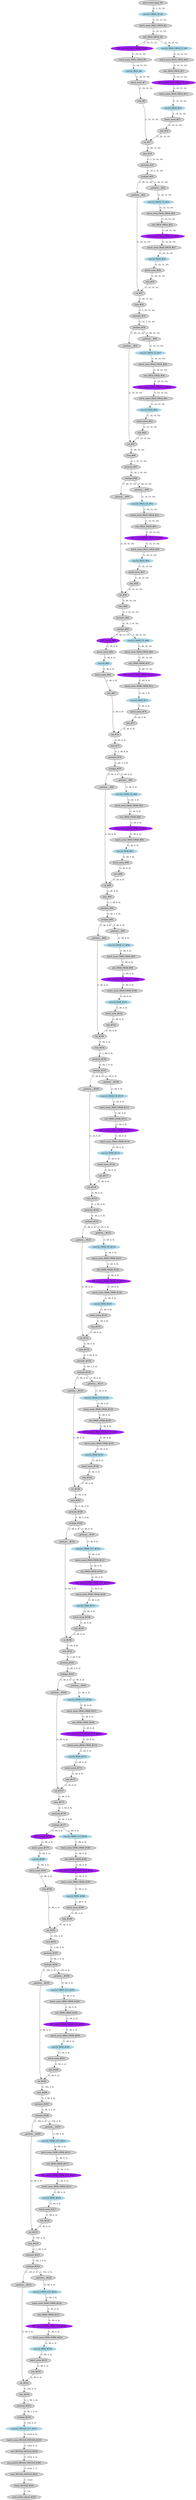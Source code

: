 strict digraph  {
"0 /nncf_model_input_0" [id=0, label="nncf_model_input_#0", style=filled, type=nncf_model_input];
"1 ShuffleNetV2/NNCFConv2d[conv1]/conv2d_0" [color=lightblue, id=1, label="conv2d_OW24_G0_#1", style=filled, type=conv2d];
"2 ShuffleNetV2/NNCFBatchNorm[bn1]/batch_norm_0" [id=2, label="batch_norm_IW24_OW24_#2", style=filled, type=batch_norm];
"3 ShuffleNetV2/relu_0" [id=3, label="relu_IW24_OW24_#3", style=filled, type=relu];
"4 ShuffleNetV2/Sequential[layer1]/DownBlock[0]/NNCFConv2d[conv1]/conv2d_0" [color=purple, id=4, label="DW_conv2d_IW24_OW24_G0_#4", style=filled, type=conv2d];
"5 ShuffleNetV2/Sequential[layer1]/DownBlock[0]/NNCFBatchNorm[bn1]/batch_norm_0" [id=5, label="batch_norm_IW24_OW24_#5", style=filled, type=batch_norm];
"6 ShuffleNetV2/Sequential[layer1]/DownBlock[0]/NNCFConv2d[conv2]/conv2d_0" [color=lightblue, id=6, label="conv2d_IW24_#6", style=filled, type=conv2d];
"7 ShuffleNetV2/Sequential[layer1]/DownBlock[0]/NNCFBatchNorm[bn2]/batch_norm_0" [id=7, label="batch_norm_#7", style=filled, type=batch_norm];
"8 ShuffleNetV2/Sequential[layer1]/DownBlock[0]/relu_0" [id=8, label="relu_#8", style=filled, type=relu];
"9 ShuffleNetV2/Sequential[layer1]/DownBlock[0]/NNCFConv2d[conv3]/conv2d_0" [color=lightblue, id=9, label="conv2d_IW24_OW24_G1_#9", style=filled, type=conv2d];
"10 ShuffleNetV2/Sequential[layer1]/DownBlock[0]/NNCFBatchNorm[bn3]/batch_norm_0" [id=10, label="batch_norm_IW24_OW24_#10", style=filled, type=batch_norm];
"11 ShuffleNetV2/Sequential[layer1]/DownBlock[0]/relu_1" [id=11, label="relu_IW24_OW24_#11", style=filled, type=relu];
"12 ShuffleNetV2/Sequential[layer1]/DownBlock[0]/NNCFConv2d[conv4]/conv2d_0" [color=purple, id=12, label="DW_conv2d_IW24_OW24_G1_#12", style=filled, type=conv2d];
"13 ShuffleNetV2/Sequential[layer1]/DownBlock[0]/NNCFBatchNorm[bn4]/batch_norm_0" [id=13, label="batch_norm_IW24_OW24_#13", style=filled, type=batch_norm];
"14 ShuffleNetV2/Sequential[layer1]/DownBlock[0]/NNCFConv2d[conv5]/conv2d_0" [color=lightblue, id=14, label="conv2d_IW24_#14", style=filled, type=conv2d];
"15 ShuffleNetV2/Sequential[layer1]/DownBlock[0]/NNCFBatchNorm[bn5]/batch_norm_0" [id=15, label="batch_norm_#15", style=filled, type=batch_norm];
"16 ShuffleNetV2/Sequential[layer1]/DownBlock[0]/relu_2" [id=16, label="relu_#16", style=filled, type=relu];
"17 ShuffleNetV2/Sequential[layer1]/DownBlock[0]/cat_0" [id=17, label="cat_#17", style=filled, type=cat];
"18 ShuffleNetV2/Sequential[layer1]/DownBlock[0]/ShuffleBlock[shuffle]/view_0" [id=18, label="view_#18", style=filled, type=view];
"19 ShuffleNetV2/Sequential[layer1]/DownBlock[0]/ShuffleBlock[shuffle]/permute_0" [id=19, label="permute_#19", style=filled, type=permute];
"20 ShuffleNetV2/Sequential[layer1]/DownBlock[0]/ShuffleBlock[shuffle]/reshape_0" [id=20, label="reshape_#20", style=filled, type=reshape];
"21 ShuffleNetV2/Sequential[layer1]/BasicBlock[1]/SplitBlock[split]/__getitem___0" [id=21, label="__getitem___#21", style=filled, type=__getitem__];
"22 ShuffleNetV2/Sequential[layer1]/BasicBlock[1]/SplitBlock[split]/__getitem___1" [id=22, label="__getitem___#22", style=filled, type=__getitem__];
"23 ShuffleNetV2/Sequential[layer1]/BasicBlock[1]/NNCFConv2d[conv1]/conv2d_0" [color=lightblue, id=23, label="conv2d_OW24_G2_#23", style=filled, type=conv2d];
"24 ShuffleNetV2/Sequential[layer1]/BasicBlock[1]/NNCFBatchNorm[bn1]/batch_norm_0" [id=24, label="batch_norm_IW24_OW24_#24", style=filled, type=batch_norm];
"25 ShuffleNetV2/Sequential[layer1]/BasicBlock[1]/relu_0" [id=25, label="relu_IW24_OW24_#25", style=filled, type=relu];
"26 ShuffleNetV2/Sequential[layer1]/BasicBlock[1]/NNCFConv2d[conv2]/conv2d_0" [color=purple, id=26, label="DW_conv2d_IW24_OW24_G2_#26", style=filled, type=conv2d];
"27 ShuffleNetV2/Sequential[layer1]/BasicBlock[1]/NNCFBatchNorm[bn2]/batch_norm_0" [id=27, label="batch_norm_IW24_OW24_#27", style=filled, type=batch_norm];
"28 ShuffleNetV2/Sequential[layer1]/BasicBlock[1]/NNCFConv2d[conv3]/conv2d_0" [color=lightblue, id=28, label="conv2d_IW24_#28", style=filled, type=conv2d];
"29 ShuffleNetV2/Sequential[layer1]/BasicBlock[1]/NNCFBatchNorm[bn3]/batch_norm_0" [id=29, label="batch_norm_#29", style=filled, type=batch_norm];
"30 ShuffleNetV2/Sequential[layer1]/BasicBlock[1]/relu_1" [id=30, label="relu_#30", style=filled, type=relu];
"31 ShuffleNetV2/Sequential[layer1]/BasicBlock[1]/cat_0" [id=31, label="cat_#31", style=filled, type=cat];
"32 ShuffleNetV2/Sequential[layer1]/BasicBlock[1]/ShuffleBlock[shuffle]/view_0" [id=32, label="view_#32", style=filled, type=view];
"33 ShuffleNetV2/Sequential[layer1]/BasicBlock[1]/ShuffleBlock[shuffle]/permute_0" [id=33, label="permute_#33", style=filled, type=permute];
"34 ShuffleNetV2/Sequential[layer1]/BasicBlock[1]/ShuffleBlock[shuffle]/reshape_0" [id=34, label="reshape_#34", style=filled, type=reshape];
"35 ShuffleNetV2/Sequential[layer1]/BasicBlock[2]/SplitBlock[split]/__getitem___0" [id=35, label="__getitem___#35", style=filled, type=__getitem__];
"36 ShuffleNetV2/Sequential[layer1]/BasicBlock[2]/SplitBlock[split]/__getitem___1" [id=36, label="__getitem___#36", style=filled, type=__getitem__];
"37 ShuffleNetV2/Sequential[layer1]/BasicBlock[2]/NNCFConv2d[conv1]/conv2d_0" [color=lightblue, id=37, label="conv2d_OW24_G3_#37", style=filled, type=conv2d];
"38 ShuffleNetV2/Sequential[layer1]/BasicBlock[2]/NNCFBatchNorm[bn1]/batch_norm_0" [id=38, label="batch_norm_IW24_OW24_#38", style=filled, type=batch_norm];
"39 ShuffleNetV2/Sequential[layer1]/BasicBlock[2]/relu_0" [id=39, label="relu_IW24_OW24_#39", style=filled, type=relu];
"40 ShuffleNetV2/Sequential[layer1]/BasicBlock[2]/NNCFConv2d[conv2]/conv2d_0" [color=purple, id=40, label="DW_conv2d_IW24_OW24_G3_#40", style=filled, type=conv2d];
"41 ShuffleNetV2/Sequential[layer1]/BasicBlock[2]/NNCFBatchNorm[bn2]/batch_norm_0" [id=41, label="batch_norm_IW24_OW24_#41", style=filled, type=batch_norm];
"42 ShuffleNetV2/Sequential[layer1]/BasicBlock[2]/NNCFConv2d[conv3]/conv2d_0" [color=lightblue, id=42, label="conv2d_IW24_#42", style=filled, type=conv2d];
"43 ShuffleNetV2/Sequential[layer1]/BasicBlock[2]/NNCFBatchNorm[bn3]/batch_norm_0" [id=43, label="batch_norm_#43", style=filled, type=batch_norm];
"44 ShuffleNetV2/Sequential[layer1]/BasicBlock[2]/relu_1" [id=44, label="relu_#44", style=filled, type=relu];
"45 ShuffleNetV2/Sequential[layer1]/BasicBlock[2]/cat_0" [id=45, label="cat_#45", style=filled, type=cat];
"46 ShuffleNetV2/Sequential[layer1]/BasicBlock[2]/ShuffleBlock[shuffle]/view_0" [id=46, label="view_#46", style=filled, type=view];
"47 ShuffleNetV2/Sequential[layer1]/BasicBlock[2]/ShuffleBlock[shuffle]/permute_0" [id=47, label="permute_#47", style=filled, type=permute];
"48 ShuffleNetV2/Sequential[layer1]/BasicBlock[2]/ShuffleBlock[shuffle]/reshape_0" [id=48, label="reshape_#48", style=filled, type=reshape];
"49 ShuffleNetV2/Sequential[layer1]/BasicBlock[3]/SplitBlock[split]/__getitem___0" [id=49, label="__getitem___#49", style=filled, type=__getitem__];
"50 ShuffleNetV2/Sequential[layer1]/BasicBlock[3]/SplitBlock[split]/__getitem___1" [id=50, label="__getitem___#50", style=filled, type=__getitem__];
"51 ShuffleNetV2/Sequential[layer1]/BasicBlock[3]/NNCFConv2d[conv1]/conv2d_0" [color=lightblue, id=51, label="conv2d_OW24_G4_#51", style=filled, type=conv2d];
"52 ShuffleNetV2/Sequential[layer1]/BasicBlock[3]/NNCFBatchNorm[bn1]/batch_norm_0" [id=52, label="batch_norm_IW24_OW24_#52", style=filled, type=batch_norm];
"53 ShuffleNetV2/Sequential[layer1]/BasicBlock[3]/relu_0" [id=53, label="relu_IW24_OW24_#53", style=filled, type=relu];
"54 ShuffleNetV2/Sequential[layer1]/BasicBlock[3]/NNCFConv2d[conv2]/conv2d_0" [color=purple, id=54, label="DW_conv2d_IW24_OW24_G4_#54", style=filled, type=conv2d];
"55 ShuffleNetV2/Sequential[layer1]/BasicBlock[3]/NNCFBatchNorm[bn2]/batch_norm_0" [id=55, label="batch_norm_IW24_OW24_#55", style=filled, type=batch_norm];
"56 ShuffleNetV2/Sequential[layer1]/BasicBlock[3]/NNCFConv2d[conv3]/conv2d_0" [color=lightblue, id=56, label="conv2d_IW24_#56", style=filled, type=conv2d];
"57 ShuffleNetV2/Sequential[layer1]/BasicBlock[3]/NNCFBatchNorm[bn3]/batch_norm_0" [id=57, label="batch_norm_#57", style=filled, type=batch_norm];
"58 ShuffleNetV2/Sequential[layer1]/BasicBlock[3]/relu_1" [id=58, label="relu_#58", style=filled, type=relu];
"59 ShuffleNetV2/Sequential[layer1]/BasicBlock[3]/cat_0" [id=59, label="cat_#59", style=filled, type=cat];
"60 ShuffleNetV2/Sequential[layer1]/BasicBlock[3]/ShuffleBlock[shuffle]/view_0" [id=60, label="view_#60", style=filled, type=view];
"61 ShuffleNetV2/Sequential[layer1]/BasicBlock[3]/ShuffleBlock[shuffle]/permute_0" [id=61, label="permute_#61", style=filled, type=permute];
"62 ShuffleNetV2/Sequential[layer1]/BasicBlock[3]/ShuffleBlock[shuffle]/reshape_0" [id=62, label="reshape_#62", style=filled, type=reshape];
"63 ShuffleNetV2/Sequential[layer2]/DownBlock[0]/NNCFConv2d[conv1]/conv2d_0" [color=purple, id=63, label="DW_conv2d_#63", style=filled, type=conv2d];
"64 ShuffleNetV2/Sequential[layer2]/DownBlock[0]/NNCFBatchNorm[bn1]/batch_norm_0" [id=64, label="batch_norm_#64", style=filled, type=batch_norm];
"65 ShuffleNetV2/Sequential[layer2]/DownBlock[0]/NNCFConv2d[conv2]/conv2d_0" [color=lightblue, id=65, label="conv2d_#65", style=filled, type=conv2d];
"66 ShuffleNetV2/Sequential[layer2]/DownBlock[0]/NNCFBatchNorm[bn2]/batch_norm_0" [id=66, label="batch_norm_#66", style=filled, type=batch_norm];
"67 ShuffleNetV2/Sequential[layer2]/DownBlock[0]/relu_0" [id=67, label="relu_#67", style=filled, type=relu];
"68 ShuffleNetV2/Sequential[layer2]/DownBlock[0]/NNCFConv2d[conv3]/conv2d_0" [color=lightblue, id=68, label="conv2d_OW48_G5_#68", style=filled, type=conv2d];
"69 ShuffleNetV2/Sequential[layer2]/DownBlock[0]/NNCFBatchNorm[bn3]/batch_norm_0" [id=69, label="batch_norm_IW48_OW48_#69", style=filled, type=batch_norm];
"70 ShuffleNetV2/Sequential[layer2]/DownBlock[0]/relu_1" [id=70, label="relu_IW48_OW48_#70", style=filled, type=relu];
"71 ShuffleNetV2/Sequential[layer2]/DownBlock[0]/NNCFConv2d[conv4]/conv2d_0" [color=purple, id=71, label="DW_conv2d_IW48_OW48_G5_#71", style=filled, type=conv2d];
"72 ShuffleNetV2/Sequential[layer2]/DownBlock[0]/NNCFBatchNorm[bn4]/batch_norm_0" [id=72, label="batch_norm_IW48_OW48_#72", style=filled, type=batch_norm];
"73 ShuffleNetV2/Sequential[layer2]/DownBlock[0]/NNCFConv2d[conv5]/conv2d_0" [color=lightblue, id=73, label="conv2d_IW48_#73", style=filled, type=conv2d];
"74 ShuffleNetV2/Sequential[layer2]/DownBlock[0]/NNCFBatchNorm[bn5]/batch_norm_0" [id=74, label="batch_norm_#74", style=filled, type=batch_norm];
"75 ShuffleNetV2/Sequential[layer2]/DownBlock[0]/relu_2" [id=75, label="relu_#75", style=filled, type=relu];
"76 ShuffleNetV2/Sequential[layer2]/DownBlock[0]/cat_0" [id=76, label="cat_#76", style=filled, type=cat];
"77 ShuffleNetV2/Sequential[layer2]/DownBlock[0]/ShuffleBlock[shuffle]/view_0" [id=77, label="view_#77", style=filled, type=view];
"78 ShuffleNetV2/Sequential[layer2]/DownBlock[0]/ShuffleBlock[shuffle]/permute_0" [id=78, label="permute_#78", style=filled, type=permute];
"79 ShuffleNetV2/Sequential[layer2]/DownBlock[0]/ShuffleBlock[shuffle]/reshape_0" [id=79, label="reshape_#79", style=filled, type=reshape];
"80 ShuffleNetV2/Sequential[layer2]/BasicBlock[1]/SplitBlock[split]/__getitem___0" [id=80, label="__getitem___#80", style=filled, type=__getitem__];
"81 ShuffleNetV2/Sequential[layer2]/BasicBlock[1]/SplitBlock[split]/__getitem___1" [id=81, label="__getitem___#81", style=filled, type=__getitem__];
"82 ShuffleNetV2/Sequential[layer2]/BasicBlock[1]/NNCFConv2d[conv1]/conv2d_0" [color=lightblue, id=82, label="conv2d_OW48_G6_#82", style=filled, type=conv2d];
"83 ShuffleNetV2/Sequential[layer2]/BasicBlock[1]/NNCFBatchNorm[bn1]/batch_norm_0" [id=83, label="batch_norm_IW48_OW48_#83", style=filled, type=batch_norm];
"84 ShuffleNetV2/Sequential[layer2]/BasicBlock[1]/relu_0" [id=84, label="relu_IW48_OW48_#84", style=filled, type=relu];
"85 ShuffleNetV2/Sequential[layer2]/BasicBlock[1]/NNCFConv2d[conv2]/conv2d_0" [color=purple, id=85, label="DW_conv2d_IW48_OW48_G6_#85", style=filled, type=conv2d];
"86 ShuffleNetV2/Sequential[layer2]/BasicBlock[1]/NNCFBatchNorm[bn2]/batch_norm_0" [id=86, label="batch_norm_IW48_OW48_#86", style=filled, type=batch_norm];
"87 ShuffleNetV2/Sequential[layer2]/BasicBlock[1]/NNCFConv2d[conv3]/conv2d_0" [color=lightblue, id=87, label="conv2d_IW48_#87", style=filled, type=conv2d];
"88 ShuffleNetV2/Sequential[layer2]/BasicBlock[1]/NNCFBatchNorm[bn3]/batch_norm_0" [id=88, label="batch_norm_#88", style=filled, type=batch_norm];
"89 ShuffleNetV2/Sequential[layer2]/BasicBlock[1]/relu_1" [id=89, label="relu_#89", style=filled, type=relu];
"90 ShuffleNetV2/Sequential[layer2]/BasicBlock[1]/cat_0" [id=90, label="cat_#90", style=filled, type=cat];
"91 ShuffleNetV2/Sequential[layer2]/BasicBlock[1]/ShuffleBlock[shuffle]/view_0" [id=91, label="view_#91", style=filled, type=view];
"92 ShuffleNetV2/Sequential[layer2]/BasicBlock[1]/ShuffleBlock[shuffle]/permute_0" [id=92, label="permute_#92", style=filled, type=permute];
"93 ShuffleNetV2/Sequential[layer2]/BasicBlock[1]/ShuffleBlock[shuffle]/reshape_0" [id=93, label="reshape_#93", style=filled, type=reshape];
"94 ShuffleNetV2/Sequential[layer2]/BasicBlock[2]/SplitBlock[split]/__getitem___0" [id=94, label="__getitem___#94", style=filled, type=__getitem__];
"95 ShuffleNetV2/Sequential[layer2]/BasicBlock[2]/SplitBlock[split]/__getitem___1" [id=95, label="__getitem___#95", style=filled, type=__getitem__];
"96 ShuffleNetV2/Sequential[layer2]/BasicBlock[2]/NNCFConv2d[conv1]/conv2d_0" [color=lightblue, id=96, label="conv2d_OW48_G7_#96", style=filled, type=conv2d];
"97 ShuffleNetV2/Sequential[layer2]/BasicBlock[2]/NNCFBatchNorm[bn1]/batch_norm_0" [id=97, label="batch_norm_IW48_OW48_#97", style=filled, type=batch_norm];
"98 ShuffleNetV2/Sequential[layer2]/BasicBlock[2]/relu_0" [id=98, label="relu_IW48_OW48_#98", style=filled, type=relu];
"99 ShuffleNetV2/Sequential[layer2]/BasicBlock[2]/NNCFConv2d[conv2]/conv2d_0" [color=purple, id=99, label="DW_conv2d_IW48_OW48_G7_#99", style=filled, type=conv2d];
"100 ShuffleNetV2/Sequential[layer2]/BasicBlock[2]/NNCFBatchNorm[bn2]/batch_norm_0" [id=100, label="batch_norm_IW48_OW48_#100", style=filled, type=batch_norm];
"101 ShuffleNetV2/Sequential[layer2]/BasicBlock[2]/NNCFConv2d[conv3]/conv2d_0" [color=lightblue, id=101, label="conv2d_IW48_#101", style=filled, type=conv2d];
"102 ShuffleNetV2/Sequential[layer2]/BasicBlock[2]/NNCFBatchNorm[bn3]/batch_norm_0" [id=102, label="batch_norm_#102", style=filled, type=batch_norm];
"103 ShuffleNetV2/Sequential[layer2]/BasicBlock[2]/relu_1" [id=103, label="relu_#103", style=filled, type=relu];
"104 ShuffleNetV2/Sequential[layer2]/BasicBlock[2]/cat_0" [id=104, label="cat_#104", style=filled, type=cat];
"105 ShuffleNetV2/Sequential[layer2]/BasicBlock[2]/ShuffleBlock[shuffle]/view_0" [id=105, label="view_#105", style=filled, type=view];
"106 ShuffleNetV2/Sequential[layer2]/BasicBlock[2]/ShuffleBlock[shuffle]/permute_0" [id=106, label="permute_#106", style=filled, type=permute];
"107 ShuffleNetV2/Sequential[layer2]/BasicBlock[2]/ShuffleBlock[shuffle]/reshape_0" [id=107, label="reshape_#107", style=filled, type=reshape];
"108 ShuffleNetV2/Sequential[layer2]/BasicBlock[3]/SplitBlock[split]/__getitem___0" [id=108, label="__getitem___#108", style=filled, type=__getitem__];
"109 ShuffleNetV2/Sequential[layer2]/BasicBlock[3]/SplitBlock[split]/__getitem___1" [id=109, label="__getitem___#109", style=filled, type=__getitem__];
"110 ShuffleNetV2/Sequential[layer2]/BasicBlock[3]/NNCFConv2d[conv1]/conv2d_0" [color=lightblue, id=110, label="conv2d_OW48_G8_#110", style=filled, type=conv2d];
"111 ShuffleNetV2/Sequential[layer2]/BasicBlock[3]/NNCFBatchNorm[bn1]/batch_norm_0" [id=111, label="batch_norm_IW48_OW48_#111", style=filled, type=batch_norm];
"112 ShuffleNetV2/Sequential[layer2]/BasicBlock[3]/relu_0" [id=112, label="relu_IW48_OW48_#112", style=filled, type=relu];
"113 ShuffleNetV2/Sequential[layer2]/BasicBlock[3]/NNCFConv2d[conv2]/conv2d_0" [color=purple, id=113, label="DW_conv2d_IW48_OW48_G8_#113", style=filled, type=conv2d];
"114 ShuffleNetV2/Sequential[layer2]/BasicBlock[3]/NNCFBatchNorm[bn2]/batch_norm_0" [id=114, label="batch_norm_IW48_OW48_#114", style=filled, type=batch_norm];
"115 ShuffleNetV2/Sequential[layer2]/BasicBlock[3]/NNCFConv2d[conv3]/conv2d_0" [color=lightblue, id=115, label="conv2d_IW48_#115", style=filled, type=conv2d];
"116 ShuffleNetV2/Sequential[layer2]/BasicBlock[3]/NNCFBatchNorm[bn3]/batch_norm_0" [id=116, label="batch_norm_#116", style=filled, type=batch_norm];
"117 ShuffleNetV2/Sequential[layer2]/BasicBlock[3]/relu_1" [id=117, label="relu_#117", style=filled, type=relu];
"118 ShuffleNetV2/Sequential[layer2]/BasicBlock[3]/cat_0" [id=118, label="cat_#118", style=filled, type=cat];
"119 ShuffleNetV2/Sequential[layer2]/BasicBlock[3]/ShuffleBlock[shuffle]/view_0" [id=119, label="view_#119", style=filled, type=view];
"120 ShuffleNetV2/Sequential[layer2]/BasicBlock[3]/ShuffleBlock[shuffle]/permute_0" [id=120, label="permute_#120", style=filled, type=permute];
"121 ShuffleNetV2/Sequential[layer2]/BasicBlock[3]/ShuffleBlock[shuffle]/reshape_0" [id=121, label="reshape_#121", style=filled, type=reshape];
"122 ShuffleNetV2/Sequential[layer2]/BasicBlock[4]/SplitBlock[split]/__getitem___0" [id=122, label="__getitem___#122", style=filled, type=__getitem__];
"123 ShuffleNetV2/Sequential[layer2]/BasicBlock[4]/SplitBlock[split]/__getitem___1" [id=123, label="__getitem___#123", style=filled, type=__getitem__];
"124 ShuffleNetV2/Sequential[layer2]/BasicBlock[4]/NNCFConv2d[conv1]/conv2d_0" [color=lightblue, id=124, label="conv2d_OW48_G9_#124", style=filled, type=conv2d];
"125 ShuffleNetV2/Sequential[layer2]/BasicBlock[4]/NNCFBatchNorm[bn1]/batch_norm_0" [id=125, label="batch_norm_IW48_OW48_#125", style=filled, type=batch_norm];
"126 ShuffleNetV2/Sequential[layer2]/BasicBlock[4]/relu_0" [id=126, label="relu_IW48_OW48_#126", style=filled, type=relu];
"127 ShuffleNetV2/Sequential[layer2]/BasicBlock[4]/NNCFConv2d[conv2]/conv2d_0" [color=purple, id=127, label="DW_conv2d_IW48_OW48_G9_#127", style=filled, type=conv2d];
"128 ShuffleNetV2/Sequential[layer2]/BasicBlock[4]/NNCFBatchNorm[bn2]/batch_norm_0" [id=128, label="batch_norm_IW48_OW48_#128", style=filled, type=batch_norm];
"129 ShuffleNetV2/Sequential[layer2]/BasicBlock[4]/NNCFConv2d[conv3]/conv2d_0" [color=lightblue, id=129, label="conv2d_IW48_#129", style=filled, type=conv2d];
"130 ShuffleNetV2/Sequential[layer2]/BasicBlock[4]/NNCFBatchNorm[bn3]/batch_norm_0" [id=130, label="batch_norm_#130", style=filled, type=batch_norm];
"131 ShuffleNetV2/Sequential[layer2]/BasicBlock[4]/relu_1" [id=131, label="relu_#131", style=filled, type=relu];
"132 ShuffleNetV2/Sequential[layer2]/BasicBlock[4]/cat_0" [id=132, label="cat_#132", style=filled, type=cat];
"133 ShuffleNetV2/Sequential[layer2]/BasicBlock[4]/ShuffleBlock[shuffle]/view_0" [id=133, label="view_#133", style=filled, type=view];
"134 ShuffleNetV2/Sequential[layer2]/BasicBlock[4]/ShuffleBlock[shuffle]/permute_0" [id=134, label="permute_#134", style=filled, type=permute];
"135 ShuffleNetV2/Sequential[layer2]/BasicBlock[4]/ShuffleBlock[shuffle]/reshape_0" [id=135, label="reshape_#135", style=filled, type=reshape];
"136 ShuffleNetV2/Sequential[layer2]/BasicBlock[5]/SplitBlock[split]/__getitem___0" [id=136, label="__getitem___#136", style=filled, type=__getitem__];
"137 ShuffleNetV2/Sequential[layer2]/BasicBlock[5]/SplitBlock[split]/__getitem___1" [id=137, label="__getitem___#137", style=filled, type=__getitem__];
"138 ShuffleNetV2/Sequential[layer2]/BasicBlock[5]/NNCFConv2d[conv1]/conv2d_0" [color=lightblue, id=138, label="conv2d_OW48_G10_#138", style=filled, type=conv2d];
"139 ShuffleNetV2/Sequential[layer2]/BasicBlock[5]/NNCFBatchNorm[bn1]/batch_norm_0" [id=139, label="batch_norm_IW48_OW48_#139", style=filled, type=batch_norm];
"140 ShuffleNetV2/Sequential[layer2]/BasicBlock[5]/relu_0" [id=140, label="relu_IW48_OW48_#140", style=filled, type=relu];
"141 ShuffleNetV2/Sequential[layer2]/BasicBlock[5]/NNCFConv2d[conv2]/conv2d_0" [color=purple, id=141, label="DW_conv2d_IW48_OW48_G10_#141", style=filled, type=conv2d];
"142 ShuffleNetV2/Sequential[layer2]/BasicBlock[5]/NNCFBatchNorm[bn2]/batch_norm_0" [id=142, label="batch_norm_IW48_OW48_#142", style=filled, type=batch_norm];
"143 ShuffleNetV2/Sequential[layer2]/BasicBlock[5]/NNCFConv2d[conv3]/conv2d_0" [color=lightblue, id=143, label="conv2d_IW48_#143", style=filled, type=conv2d];
"144 ShuffleNetV2/Sequential[layer2]/BasicBlock[5]/NNCFBatchNorm[bn3]/batch_norm_0" [id=144, label="batch_norm_#144", style=filled, type=batch_norm];
"145 ShuffleNetV2/Sequential[layer2]/BasicBlock[5]/relu_1" [id=145, label="relu_#145", style=filled, type=relu];
"146 ShuffleNetV2/Sequential[layer2]/BasicBlock[5]/cat_0" [id=146, label="cat_#146", style=filled, type=cat];
"147 ShuffleNetV2/Sequential[layer2]/BasicBlock[5]/ShuffleBlock[shuffle]/view_0" [id=147, label="view_#147", style=filled, type=view];
"148 ShuffleNetV2/Sequential[layer2]/BasicBlock[5]/ShuffleBlock[shuffle]/permute_0" [id=148, label="permute_#148", style=filled, type=permute];
"149 ShuffleNetV2/Sequential[layer2]/BasicBlock[5]/ShuffleBlock[shuffle]/reshape_0" [id=149, label="reshape_#149", style=filled, type=reshape];
"150 ShuffleNetV2/Sequential[layer2]/BasicBlock[6]/SplitBlock[split]/__getitem___0" [id=150, label="__getitem___#150", style=filled, type=__getitem__];
"151 ShuffleNetV2/Sequential[layer2]/BasicBlock[6]/SplitBlock[split]/__getitem___1" [id=151, label="__getitem___#151", style=filled, type=__getitem__];
"152 ShuffleNetV2/Sequential[layer2]/BasicBlock[6]/NNCFConv2d[conv1]/conv2d_0" [color=lightblue, id=152, label="conv2d_OW48_G11_#152", style=filled, type=conv2d];
"153 ShuffleNetV2/Sequential[layer2]/BasicBlock[6]/NNCFBatchNorm[bn1]/batch_norm_0" [id=153, label="batch_norm_IW48_OW48_#153", style=filled, type=batch_norm];
"154 ShuffleNetV2/Sequential[layer2]/BasicBlock[6]/relu_0" [id=154, label="relu_IW48_OW48_#154", style=filled, type=relu];
"155 ShuffleNetV2/Sequential[layer2]/BasicBlock[6]/NNCFConv2d[conv2]/conv2d_0" [color=purple, id=155, label="DW_conv2d_IW48_OW48_G11_#155", style=filled, type=conv2d];
"156 ShuffleNetV2/Sequential[layer2]/BasicBlock[6]/NNCFBatchNorm[bn2]/batch_norm_0" [id=156, label="batch_norm_IW48_OW48_#156", style=filled, type=batch_norm];
"157 ShuffleNetV2/Sequential[layer2]/BasicBlock[6]/NNCFConv2d[conv3]/conv2d_0" [color=lightblue, id=157, label="conv2d_IW48_#157", style=filled, type=conv2d];
"158 ShuffleNetV2/Sequential[layer2]/BasicBlock[6]/NNCFBatchNorm[bn3]/batch_norm_0" [id=158, label="batch_norm_#158", style=filled, type=batch_norm];
"159 ShuffleNetV2/Sequential[layer2]/BasicBlock[6]/relu_1" [id=159, label="relu_#159", style=filled, type=relu];
"160 ShuffleNetV2/Sequential[layer2]/BasicBlock[6]/cat_0" [id=160, label="cat_#160", style=filled, type=cat];
"161 ShuffleNetV2/Sequential[layer2]/BasicBlock[6]/ShuffleBlock[shuffle]/view_0" [id=161, label="view_#161", style=filled, type=view];
"162 ShuffleNetV2/Sequential[layer2]/BasicBlock[6]/ShuffleBlock[shuffle]/permute_0" [id=162, label="permute_#162", style=filled, type=permute];
"163 ShuffleNetV2/Sequential[layer2]/BasicBlock[6]/ShuffleBlock[shuffle]/reshape_0" [id=163, label="reshape_#163", style=filled, type=reshape];
"164 ShuffleNetV2/Sequential[layer2]/BasicBlock[7]/SplitBlock[split]/__getitem___0" [id=164, label="__getitem___#164", style=filled, type=__getitem__];
"165 ShuffleNetV2/Sequential[layer2]/BasicBlock[7]/SplitBlock[split]/__getitem___1" [id=165, label="__getitem___#165", style=filled, type=__getitem__];
"166 ShuffleNetV2/Sequential[layer2]/BasicBlock[7]/NNCFConv2d[conv1]/conv2d_0" [color=lightblue, id=166, label="conv2d_OW48_G12_#166", style=filled, type=conv2d];
"167 ShuffleNetV2/Sequential[layer2]/BasicBlock[7]/NNCFBatchNorm[bn1]/batch_norm_0" [id=167, label="batch_norm_IW48_OW48_#167", style=filled, type=batch_norm];
"168 ShuffleNetV2/Sequential[layer2]/BasicBlock[7]/relu_0" [id=168, label="relu_IW48_OW48_#168", style=filled, type=relu];
"169 ShuffleNetV2/Sequential[layer2]/BasicBlock[7]/NNCFConv2d[conv2]/conv2d_0" [color=purple, id=169, label="DW_conv2d_IW48_OW48_G12_#169", style=filled, type=conv2d];
"170 ShuffleNetV2/Sequential[layer2]/BasicBlock[7]/NNCFBatchNorm[bn2]/batch_norm_0" [id=170, label="batch_norm_IW48_OW48_#170", style=filled, type=batch_norm];
"171 ShuffleNetV2/Sequential[layer2]/BasicBlock[7]/NNCFConv2d[conv3]/conv2d_0" [color=lightblue, id=171, label="conv2d_IW48_#171", style=filled, type=conv2d];
"172 ShuffleNetV2/Sequential[layer2]/BasicBlock[7]/NNCFBatchNorm[bn3]/batch_norm_0" [id=172, label="batch_norm_#172", style=filled, type=batch_norm];
"173 ShuffleNetV2/Sequential[layer2]/BasicBlock[7]/relu_1" [id=173, label="relu_#173", style=filled, type=relu];
"174 ShuffleNetV2/Sequential[layer2]/BasicBlock[7]/cat_0" [id=174, label="cat_#174", style=filled, type=cat];
"175 ShuffleNetV2/Sequential[layer2]/BasicBlock[7]/ShuffleBlock[shuffle]/view_0" [id=175, label="view_#175", style=filled, type=view];
"176 ShuffleNetV2/Sequential[layer2]/BasicBlock[7]/ShuffleBlock[shuffle]/permute_0" [id=176, label="permute_#176", style=filled, type=permute];
"177 ShuffleNetV2/Sequential[layer2]/BasicBlock[7]/ShuffleBlock[shuffle]/reshape_0" [id=177, label="reshape_#177", style=filled, type=reshape];
"178 ShuffleNetV2/Sequential[layer3]/DownBlock[0]/NNCFConv2d[conv1]/conv2d_0" [color=purple, id=178, label="DW_conv2d_#178", style=filled, type=conv2d];
"179 ShuffleNetV2/Sequential[layer3]/DownBlock[0]/NNCFBatchNorm[bn1]/batch_norm_0" [id=179, label="batch_norm_#179", style=filled, type=batch_norm];
"180 ShuffleNetV2/Sequential[layer3]/DownBlock[0]/NNCFConv2d[conv2]/conv2d_0" [color=lightblue, id=180, label="conv2d_#180", style=filled, type=conv2d];
"181 ShuffleNetV2/Sequential[layer3]/DownBlock[0]/NNCFBatchNorm[bn2]/batch_norm_0" [id=181, label="batch_norm_#181", style=filled, type=batch_norm];
"182 ShuffleNetV2/Sequential[layer3]/DownBlock[0]/relu_0" [id=182, label="relu_#182", style=filled, type=relu];
"183 ShuffleNetV2/Sequential[layer3]/DownBlock[0]/NNCFConv2d[conv3]/conv2d_0" [color=lightblue, id=183, label="conv2d_OW96_G13_#183", style=filled, type=conv2d];
"184 ShuffleNetV2/Sequential[layer3]/DownBlock[0]/NNCFBatchNorm[bn3]/batch_norm_0" [id=184, label="batch_norm_IW96_OW96_#184", style=filled, type=batch_norm];
"185 ShuffleNetV2/Sequential[layer3]/DownBlock[0]/relu_1" [id=185, label="relu_IW96_OW96_#185", style=filled, type=relu];
"186 ShuffleNetV2/Sequential[layer3]/DownBlock[0]/NNCFConv2d[conv4]/conv2d_0" [color=purple, id=186, label="DW_conv2d_IW96_OW96_G13_#186", style=filled, type=conv2d];
"187 ShuffleNetV2/Sequential[layer3]/DownBlock[0]/NNCFBatchNorm[bn4]/batch_norm_0" [id=187, label="batch_norm_IW96_OW96_#187", style=filled, type=batch_norm];
"188 ShuffleNetV2/Sequential[layer3]/DownBlock[0]/NNCFConv2d[conv5]/conv2d_0" [color=lightblue, id=188, label="conv2d_IW96_#188", style=filled, type=conv2d];
"189 ShuffleNetV2/Sequential[layer3]/DownBlock[0]/NNCFBatchNorm[bn5]/batch_norm_0" [id=189, label="batch_norm_#189", style=filled, type=batch_norm];
"190 ShuffleNetV2/Sequential[layer3]/DownBlock[0]/relu_2" [id=190, label="relu_#190", style=filled, type=relu];
"191 ShuffleNetV2/Sequential[layer3]/DownBlock[0]/cat_0" [id=191, label="cat_#191", style=filled, type=cat];
"192 ShuffleNetV2/Sequential[layer3]/DownBlock[0]/ShuffleBlock[shuffle]/view_0" [id=192, label="view_#192", style=filled, type=view];
"193 ShuffleNetV2/Sequential[layer3]/DownBlock[0]/ShuffleBlock[shuffle]/permute_0" [id=193, label="permute_#193", style=filled, type=permute];
"194 ShuffleNetV2/Sequential[layer3]/DownBlock[0]/ShuffleBlock[shuffle]/reshape_0" [id=194, label="reshape_#194", style=filled, type=reshape];
"195 ShuffleNetV2/Sequential[layer3]/BasicBlock[1]/SplitBlock[split]/__getitem___0" [id=195, label="__getitem___#195", style=filled, type=__getitem__];
"196 ShuffleNetV2/Sequential[layer3]/BasicBlock[1]/SplitBlock[split]/__getitem___1" [id=196, label="__getitem___#196", style=filled, type=__getitem__];
"197 ShuffleNetV2/Sequential[layer3]/BasicBlock[1]/NNCFConv2d[conv1]/conv2d_0" [color=lightblue, id=197, label="conv2d_OW96_G14_#197", style=filled, type=conv2d];
"198 ShuffleNetV2/Sequential[layer3]/BasicBlock[1]/NNCFBatchNorm[bn1]/batch_norm_0" [id=198, label="batch_norm_IW96_OW96_#198", style=filled, type=batch_norm];
"199 ShuffleNetV2/Sequential[layer3]/BasicBlock[1]/relu_0" [id=199, label="relu_IW96_OW96_#199", style=filled, type=relu];
"200 ShuffleNetV2/Sequential[layer3]/BasicBlock[1]/NNCFConv2d[conv2]/conv2d_0" [color=purple, id=200, label="DW_conv2d_IW96_OW96_G14_#200", style=filled, type=conv2d];
"201 ShuffleNetV2/Sequential[layer3]/BasicBlock[1]/NNCFBatchNorm[bn2]/batch_norm_0" [id=201, label="batch_norm_IW96_OW96_#201", style=filled, type=batch_norm];
"202 ShuffleNetV2/Sequential[layer3]/BasicBlock[1]/NNCFConv2d[conv3]/conv2d_0" [color=lightblue, id=202, label="conv2d_IW96_#202", style=filled, type=conv2d];
"203 ShuffleNetV2/Sequential[layer3]/BasicBlock[1]/NNCFBatchNorm[bn3]/batch_norm_0" [id=203, label="batch_norm_#203", style=filled, type=batch_norm];
"204 ShuffleNetV2/Sequential[layer3]/BasicBlock[1]/relu_1" [id=204, label="relu_#204", style=filled, type=relu];
"205 ShuffleNetV2/Sequential[layer3]/BasicBlock[1]/cat_0" [id=205, label="cat_#205", style=filled, type=cat];
"206 ShuffleNetV2/Sequential[layer3]/BasicBlock[1]/ShuffleBlock[shuffle]/view_0" [id=206, label="view_#206", style=filled, type=view];
"207 ShuffleNetV2/Sequential[layer3]/BasicBlock[1]/ShuffleBlock[shuffle]/permute_0" [id=207, label="permute_#207", style=filled, type=permute];
"208 ShuffleNetV2/Sequential[layer3]/BasicBlock[1]/ShuffleBlock[shuffle]/reshape_0" [id=208, label="reshape_#208", style=filled, type=reshape];
"209 ShuffleNetV2/Sequential[layer3]/BasicBlock[2]/SplitBlock[split]/__getitem___0" [id=209, label="__getitem___#209", style=filled, type=__getitem__];
"210 ShuffleNetV2/Sequential[layer3]/BasicBlock[2]/SplitBlock[split]/__getitem___1" [id=210, label="__getitem___#210", style=filled, type=__getitem__];
"211 ShuffleNetV2/Sequential[layer3]/BasicBlock[2]/NNCFConv2d[conv1]/conv2d_0" [color=lightblue, id=211, label="conv2d_OW96_G15_#211", style=filled, type=conv2d];
"212 ShuffleNetV2/Sequential[layer3]/BasicBlock[2]/NNCFBatchNorm[bn1]/batch_norm_0" [id=212, label="batch_norm_IW96_OW96_#212", style=filled, type=batch_norm];
"213 ShuffleNetV2/Sequential[layer3]/BasicBlock[2]/relu_0" [id=213, label="relu_IW96_OW96_#213", style=filled, type=relu];
"214 ShuffleNetV2/Sequential[layer3]/BasicBlock[2]/NNCFConv2d[conv2]/conv2d_0" [color=purple, id=214, label="DW_conv2d_IW96_OW96_G15_#214", style=filled, type=conv2d];
"215 ShuffleNetV2/Sequential[layer3]/BasicBlock[2]/NNCFBatchNorm[bn2]/batch_norm_0" [id=215, label="batch_norm_IW96_OW96_#215", style=filled, type=batch_norm];
"216 ShuffleNetV2/Sequential[layer3]/BasicBlock[2]/NNCFConv2d[conv3]/conv2d_0" [color=lightblue, id=216, label="conv2d_IW96_#216", style=filled, type=conv2d];
"217 ShuffleNetV2/Sequential[layer3]/BasicBlock[2]/NNCFBatchNorm[bn3]/batch_norm_0" [id=217, label="batch_norm_#217", style=filled, type=batch_norm];
"218 ShuffleNetV2/Sequential[layer3]/BasicBlock[2]/relu_1" [id=218, label="relu_#218", style=filled, type=relu];
"219 ShuffleNetV2/Sequential[layer3]/BasicBlock[2]/cat_0" [id=219, label="cat_#219", style=filled, type=cat];
"220 ShuffleNetV2/Sequential[layer3]/BasicBlock[2]/ShuffleBlock[shuffle]/view_0" [id=220, label="view_#220", style=filled, type=view];
"221 ShuffleNetV2/Sequential[layer3]/BasicBlock[2]/ShuffleBlock[shuffle]/permute_0" [id=221, label="permute_#221", style=filled, type=permute];
"222 ShuffleNetV2/Sequential[layer3]/BasicBlock[2]/ShuffleBlock[shuffle]/reshape_0" [id=222, label="reshape_#222", style=filled, type=reshape];
"223 ShuffleNetV2/Sequential[layer3]/BasicBlock[3]/SplitBlock[split]/__getitem___0" [id=223, label="__getitem___#223", style=filled, type=__getitem__];
"224 ShuffleNetV2/Sequential[layer3]/BasicBlock[3]/SplitBlock[split]/__getitem___1" [id=224, label="__getitem___#224", style=filled, type=__getitem__];
"225 ShuffleNetV2/Sequential[layer3]/BasicBlock[3]/NNCFConv2d[conv1]/conv2d_0" [color=lightblue, id=225, label="conv2d_OW96_G16_#225", style=filled, type=conv2d];
"226 ShuffleNetV2/Sequential[layer3]/BasicBlock[3]/NNCFBatchNorm[bn1]/batch_norm_0" [id=226, label="batch_norm_IW96_OW96_#226", style=filled, type=batch_norm];
"227 ShuffleNetV2/Sequential[layer3]/BasicBlock[3]/relu_0" [id=227, label="relu_IW96_OW96_#227", style=filled, type=relu];
"228 ShuffleNetV2/Sequential[layer3]/BasicBlock[3]/NNCFConv2d[conv2]/conv2d_0" [color=purple, id=228, label="DW_conv2d_IW96_OW96_G16_#228", style=filled, type=conv2d];
"229 ShuffleNetV2/Sequential[layer3]/BasicBlock[3]/NNCFBatchNorm[bn2]/batch_norm_0" [id=229, label="batch_norm_IW96_OW96_#229", style=filled, type=batch_norm];
"230 ShuffleNetV2/Sequential[layer3]/BasicBlock[3]/NNCFConv2d[conv3]/conv2d_0" [color=lightblue, id=230, label="conv2d_IW96_#230", style=filled, type=conv2d];
"231 ShuffleNetV2/Sequential[layer3]/BasicBlock[3]/NNCFBatchNorm[bn3]/batch_norm_0" [id=231, label="batch_norm_#231", style=filled, type=batch_norm];
"232 ShuffleNetV2/Sequential[layer3]/BasicBlock[3]/relu_1" [id=232, label="relu_#232", style=filled, type=relu];
"233 ShuffleNetV2/Sequential[layer3]/BasicBlock[3]/cat_0" [id=233, label="cat_#233", style=filled, type=cat];
"234 ShuffleNetV2/Sequential[layer3]/BasicBlock[3]/ShuffleBlock[shuffle]/view_0" [id=234, label="view_#234", style=filled, type=view];
"235 ShuffleNetV2/Sequential[layer3]/BasicBlock[3]/ShuffleBlock[shuffle]/permute_0" [id=235, label="permute_#235", style=filled, type=permute];
"236 ShuffleNetV2/Sequential[layer3]/BasicBlock[3]/ShuffleBlock[shuffle]/reshape_0" [id=236, label="reshape_#236", style=filled, type=reshape];
"237 ShuffleNetV2/NNCFConv2d[conv2]/conv2d_0" [color=lightblue, id=237, label="conv2d_OW1024_G17_#237", style=filled, type=conv2d];
"238 ShuffleNetV2/NNCFBatchNorm[bn2]/batch_norm_0" [id=238, label="batch_norm_IW1024_OW1024_#238", style=filled, type=batch_norm];
"239 ShuffleNetV2/relu_1" [id=239, label="relu_IW1024_OW1024_#239", style=filled, type=relu];
"240 ShuffleNetV2/avg_pool2d_0" [id=240, label="avg_pool2d_IW1024_OW1024_#240", style=filled, type=avg_pool2d];
"241 ShuffleNetV2/view_0" [id=241, label="view_IW1024_OW1024_#241", style=filled, type=view];
"242 ShuffleNetV2/NNCFLinear[linear]/linear_0" [id=242, label="linear_IW1024_#242", style=filled, type=linear];
"243 /nncf_model_output_0" [id=243, label="nncf_model_output_#243", style=filled, type=nncf_model_output];
"0 /nncf_model_input_0" -> "1 ShuffleNetV2/NNCFConv2d[conv1]/conv2d_0"  [label="(1, 3, 32, 32)", style=solid];
"1 ShuffleNetV2/NNCFConv2d[conv1]/conv2d_0" -> "2 ShuffleNetV2/NNCFBatchNorm[bn1]/batch_norm_0"  [label="(1, 24, 32, 32)", style=solid];
"2 ShuffleNetV2/NNCFBatchNorm[bn1]/batch_norm_0" -> "3 ShuffleNetV2/relu_0"  [label="(1, 24, 32, 32)", style=solid];
"3 ShuffleNetV2/relu_0" -> "4 ShuffleNetV2/Sequential[layer1]/DownBlock[0]/NNCFConv2d[conv1]/conv2d_0"  [label="(1, 24, 32, 32)", style=solid];
"3 ShuffleNetV2/relu_0" -> "9 ShuffleNetV2/Sequential[layer1]/DownBlock[0]/NNCFConv2d[conv3]/conv2d_0"  [label="(1, 24, 32, 32)", style=solid];
"4 ShuffleNetV2/Sequential[layer1]/DownBlock[0]/NNCFConv2d[conv1]/conv2d_0" -> "5 ShuffleNetV2/Sequential[layer1]/DownBlock[0]/NNCFBatchNorm[bn1]/batch_norm_0"  [label="(1, 24, 16, 16)", style=solid];
"5 ShuffleNetV2/Sequential[layer1]/DownBlock[0]/NNCFBatchNorm[bn1]/batch_norm_0" -> "6 ShuffleNetV2/Sequential[layer1]/DownBlock[0]/NNCFConv2d[conv2]/conv2d_0"  [label="(1, 24, 16, 16)", style=solid];
"6 ShuffleNetV2/Sequential[layer1]/DownBlock[0]/NNCFConv2d[conv2]/conv2d_0" -> "7 ShuffleNetV2/Sequential[layer1]/DownBlock[0]/NNCFBatchNorm[bn2]/batch_norm_0"  [label="(1, 24, 16, 16)", style=solid];
"7 ShuffleNetV2/Sequential[layer1]/DownBlock[0]/NNCFBatchNorm[bn2]/batch_norm_0" -> "8 ShuffleNetV2/Sequential[layer1]/DownBlock[0]/relu_0"  [label="(1, 24, 16, 16)", style=solid];
"8 ShuffleNetV2/Sequential[layer1]/DownBlock[0]/relu_0" -> "17 ShuffleNetV2/Sequential[layer1]/DownBlock[0]/cat_0"  [label="(1, 24, 16, 16)", style=solid];
"9 ShuffleNetV2/Sequential[layer1]/DownBlock[0]/NNCFConv2d[conv3]/conv2d_0" -> "10 ShuffleNetV2/Sequential[layer1]/DownBlock[0]/NNCFBatchNorm[bn3]/batch_norm_0"  [label="(1, 24, 32, 32)", style=solid];
"10 ShuffleNetV2/Sequential[layer1]/DownBlock[0]/NNCFBatchNorm[bn3]/batch_norm_0" -> "11 ShuffleNetV2/Sequential[layer1]/DownBlock[0]/relu_1"  [label="(1, 24, 32, 32)", style=solid];
"11 ShuffleNetV2/Sequential[layer1]/DownBlock[0]/relu_1" -> "12 ShuffleNetV2/Sequential[layer1]/DownBlock[0]/NNCFConv2d[conv4]/conv2d_0"  [label="(1, 24, 32, 32)", style=solid];
"12 ShuffleNetV2/Sequential[layer1]/DownBlock[0]/NNCFConv2d[conv4]/conv2d_0" -> "13 ShuffleNetV2/Sequential[layer1]/DownBlock[0]/NNCFBatchNorm[bn4]/batch_norm_0"  [label="(1, 24, 16, 16)", style=solid];
"13 ShuffleNetV2/Sequential[layer1]/DownBlock[0]/NNCFBatchNorm[bn4]/batch_norm_0" -> "14 ShuffleNetV2/Sequential[layer1]/DownBlock[0]/NNCFConv2d[conv5]/conv2d_0"  [label="(1, 24, 16, 16)", style=solid];
"14 ShuffleNetV2/Sequential[layer1]/DownBlock[0]/NNCFConv2d[conv5]/conv2d_0" -> "15 ShuffleNetV2/Sequential[layer1]/DownBlock[0]/NNCFBatchNorm[bn5]/batch_norm_0"  [label="(1, 24, 16, 16)", style=solid];
"15 ShuffleNetV2/Sequential[layer1]/DownBlock[0]/NNCFBatchNorm[bn5]/batch_norm_0" -> "16 ShuffleNetV2/Sequential[layer1]/DownBlock[0]/relu_2"  [label="(1, 24, 16, 16)", style=solid];
"16 ShuffleNetV2/Sequential[layer1]/DownBlock[0]/relu_2" -> "17 ShuffleNetV2/Sequential[layer1]/DownBlock[0]/cat_0"  [label="(1, 24, 16, 16)", style=solid];
"17 ShuffleNetV2/Sequential[layer1]/DownBlock[0]/cat_0" -> "18 ShuffleNetV2/Sequential[layer1]/DownBlock[0]/ShuffleBlock[shuffle]/view_0"  [label="(1, 48, 16, 16)", style=solid];
"18 ShuffleNetV2/Sequential[layer1]/DownBlock[0]/ShuffleBlock[shuffle]/view_0" -> "19 ShuffleNetV2/Sequential[layer1]/DownBlock[0]/ShuffleBlock[shuffle]/permute_0"  [label="(1, 2, 24, 16, 16)", style=solid];
"19 ShuffleNetV2/Sequential[layer1]/DownBlock[0]/ShuffleBlock[shuffle]/permute_0" -> "20 ShuffleNetV2/Sequential[layer1]/DownBlock[0]/ShuffleBlock[shuffle]/reshape_0"  [label="(1, 24, 2, 16, 16)", style=solid];
"20 ShuffleNetV2/Sequential[layer1]/DownBlock[0]/ShuffleBlock[shuffle]/reshape_0" -> "21 ShuffleNetV2/Sequential[layer1]/BasicBlock[1]/SplitBlock[split]/__getitem___0"  [label="(1, 48, 16, 16)", style=solid];
"20 ShuffleNetV2/Sequential[layer1]/DownBlock[0]/ShuffleBlock[shuffle]/reshape_0" -> "22 ShuffleNetV2/Sequential[layer1]/BasicBlock[1]/SplitBlock[split]/__getitem___1"  [label="(1, 48, 16, 16)", style=solid];
"21 ShuffleNetV2/Sequential[layer1]/BasicBlock[1]/SplitBlock[split]/__getitem___0" -> "31 ShuffleNetV2/Sequential[layer1]/BasicBlock[1]/cat_0"  [label="(1, 24, 16, 16)", style=solid];
"22 ShuffleNetV2/Sequential[layer1]/BasicBlock[1]/SplitBlock[split]/__getitem___1" -> "23 ShuffleNetV2/Sequential[layer1]/BasicBlock[1]/NNCFConv2d[conv1]/conv2d_0"  [label="(1, 24, 16, 16)", style=solid];
"23 ShuffleNetV2/Sequential[layer1]/BasicBlock[1]/NNCFConv2d[conv1]/conv2d_0" -> "24 ShuffleNetV2/Sequential[layer1]/BasicBlock[1]/NNCFBatchNorm[bn1]/batch_norm_0"  [label="(1, 24, 16, 16)", style=solid];
"24 ShuffleNetV2/Sequential[layer1]/BasicBlock[1]/NNCFBatchNorm[bn1]/batch_norm_0" -> "25 ShuffleNetV2/Sequential[layer1]/BasicBlock[1]/relu_0"  [label="(1, 24, 16, 16)", style=solid];
"25 ShuffleNetV2/Sequential[layer1]/BasicBlock[1]/relu_0" -> "26 ShuffleNetV2/Sequential[layer1]/BasicBlock[1]/NNCFConv2d[conv2]/conv2d_0"  [label="(1, 24, 16, 16)", style=solid];
"26 ShuffleNetV2/Sequential[layer1]/BasicBlock[1]/NNCFConv2d[conv2]/conv2d_0" -> "27 ShuffleNetV2/Sequential[layer1]/BasicBlock[1]/NNCFBatchNorm[bn2]/batch_norm_0"  [label="(1, 24, 16, 16)", style=solid];
"27 ShuffleNetV2/Sequential[layer1]/BasicBlock[1]/NNCFBatchNorm[bn2]/batch_norm_0" -> "28 ShuffleNetV2/Sequential[layer1]/BasicBlock[1]/NNCFConv2d[conv3]/conv2d_0"  [label="(1, 24, 16, 16)", style=solid];
"28 ShuffleNetV2/Sequential[layer1]/BasicBlock[1]/NNCFConv2d[conv3]/conv2d_0" -> "29 ShuffleNetV2/Sequential[layer1]/BasicBlock[1]/NNCFBatchNorm[bn3]/batch_norm_0"  [label="(1, 24, 16, 16)", style=solid];
"29 ShuffleNetV2/Sequential[layer1]/BasicBlock[1]/NNCFBatchNorm[bn3]/batch_norm_0" -> "30 ShuffleNetV2/Sequential[layer1]/BasicBlock[1]/relu_1"  [label="(1, 24, 16, 16)", style=solid];
"30 ShuffleNetV2/Sequential[layer1]/BasicBlock[1]/relu_1" -> "31 ShuffleNetV2/Sequential[layer1]/BasicBlock[1]/cat_0"  [label="(1, 24, 16, 16)", style=solid];
"31 ShuffleNetV2/Sequential[layer1]/BasicBlock[1]/cat_0" -> "32 ShuffleNetV2/Sequential[layer1]/BasicBlock[1]/ShuffleBlock[shuffle]/view_0"  [label="(1, 48, 16, 16)", style=solid];
"32 ShuffleNetV2/Sequential[layer1]/BasicBlock[1]/ShuffleBlock[shuffle]/view_0" -> "33 ShuffleNetV2/Sequential[layer1]/BasicBlock[1]/ShuffleBlock[shuffle]/permute_0"  [label="(1, 2, 24, 16, 16)", style=solid];
"33 ShuffleNetV2/Sequential[layer1]/BasicBlock[1]/ShuffleBlock[shuffle]/permute_0" -> "34 ShuffleNetV2/Sequential[layer1]/BasicBlock[1]/ShuffleBlock[shuffle]/reshape_0"  [label="(1, 24, 2, 16, 16)", style=solid];
"34 ShuffleNetV2/Sequential[layer1]/BasicBlock[1]/ShuffleBlock[shuffle]/reshape_0" -> "35 ShuffleNetV2/Sequential[layer1]/BasicBlock[2]/SplitBlock[split]/__getitem___0"  [label="(1, 48, 16, 16)", style=solid];
"34 ShuffleNetV2/Sequential[layer1]/BasicBlock[1]/ShuffleBlock[shuffle]/reshape_0" -> "36 ShuffleNetV2/Sequential[layer1]/BasicBlock[2]/SplitBlock[split]/__getitem___1"  [label="(1, 48, 16, 16)", style=solid];
"35 ShuffleNetV2/Sequential[layer1]/BasicBlock[2]/SplitBlock[split]/__getitem___0" -> "45 ShuffleNetV2/Sequential[layer1]/BasicBlock[2]/cat_0"  [label="(1, 24, 16, 16)", style=solid];
"36 ShuffleNetV2/Sequential[layer1]/BasicBlock[2]/SplitBlock[split]/__getitem___1" -> "37 ShuffleNetV2/Sequential[layer1]/BasicBlock[2]/NNCFConv2d[conv1]/conv2d_0"  [label="(1, 24, 16, 16)", style=solid];
"37 ShuffleNetV2/Sequential[layer1]/BasicBlock[2]/NNCFConv2d[conv1]/conv2d_0" -> "38 ShuffleNetV2/Sequential[layer1]/BasicBlock[2]/NNCFBatchNorm[bn1]/batch_norm_0"  [label="(1, 24, 16, 16)", style=solid];
"38 ShuffleNetV2/Sequential[layer1]/BasicBlock[2]/NNCFBatchNorm[bn1]/batch_norm_0" -> "39 ShuffleNetV2/Sequential[layer1]/BasicBlock[2]/relu_0"  [label="(1, 24, 16, 16)", style=solid];
"39 ShuffleNetV2/Sequential[layer1]/BasicBlock[2]/relu_0" -> "40 ShuffleNetV2/Sequential[layer1]/BasicBlock[2]/NNCFConv2d[conv2]/conv2d_0"  [label="(1, 24, 16, 16)", style=solid];
"40 ShuffleNetV2/Sequential[layer1]/BasicBlock[2]/NNCFConv2d[conv2]/conv2d_0" -> "41 ShuffleNetV2/Sequential[layer1]/BasicBlock[2]/NNCFBatchNorm[bn2]/batch_norm_0"  [label="(1, 24, 16, 16)", style=solid];
"41 ShuffleNetV2/Sequential[layer1]/BasicBlock[2]/NNCFBatchNorm[bn2]/batch_norm_0" -> "42 ShuffleNetV2/Sequential[layer1]/BasicBlock[2]/NNCFConv2d[conv3]/conv2d_0"  [label="(1, 24, 16, 16)", style=solid];
"42 ShuffleNetV2/Sequential[layer1]/BasicBlock[2]/NNCFConv2d[conv3]/conv2d_0" -> "43 ShuffleNetV2/Sequential[layer1]/BasicBlock[2]/NNCFBatchNorm[bn3]/batch_norm_0"  [label="(1, 24, 16, 16)", style=solid];
"43 ShuffleNetV2/Sequential[layer1]/BasicBlock[2]/NNCFBatchNorm[bn3]/batch_norm_0" -> "44 ShuffleNetV2/Sequential[layer1]/BasicBlock[2]/relu_1"  [label="(1, 24, 16, 16)", style=solid];
"44 ShuffleNetV2/Sequential[layer1]/BasicBlock[2]/relu_1" -> "45 ShuffleNetV2/Sequential[layer1]/BasicBlock[2]/cat_0"  [label="(1, 24, 16, 16)", style=solid];
"45 ShuffleNetV2/Sequential[layer1]/BasicBlock[2]/cat_0" -> "46 ShuffleNetV2/Sequential[layer1]/BasicBlock[2]/ShuffleBlock[shuffle]/view_0"  [label="(1, 48, 16, 16)", style=solid];
"46 ShuffleNetV2/Sequential[layer1]/BasicBlock[2]/ShuffleBlock[shuffle]/view_0" -> "47 ShuffleNetV2/Sequential[layer1]/BasicBlock[2]/ShuffleBlock[shuffle]/permute_0"  [label="(1, 2, 24, 16, 16)", style=solid];
"47 ShuffleNetV2/Sequential[layer1]/BasicBlock[2]/ShuffleBlock[shuffle]/permute_0" -> "48 ShuffleNetV2/Sequential[layer1]/BasicBlock[2]/ShuffleBlock[shuffle]/reshape_0"  [label="(1, 24, 2, 16, 16)", style=solid];
"48 ShuffleNetV2/Sequential[layer1]/BasicBlock[2]/ShuffleBlock[shuffle]/reshape_0" -> "49 ShuffleNetV2/Sequential[layer1]/BasicBlock[3]/SplitBlock[split]/__getitem___0"  [label="(1, 48, 16, 16)", style=solid];
"48 ShuffleNetV2/Sequential[layer1]/BasicBlock[2]/ShuffleBlock[shuffle]/reshape_0" -> "50 ShuffleNetV2/Sequential[layer1]/BasicBlock[3]/SplitBlock[split]/__getitem___1"  [label="(1, 48, 16, 16)", style=solid];
"49 ShuffleNetV2/Sequential[layer1]/BasicBlock[3]/SplitBlock[split]/__getitem___0" -> "59 ShuffleNetV2/Sequential[layer1]/BasicBlock[3]/cat_0"  [label="(1, 24, 16, 16)", style=solid];
"50 ShuffleNetV2/Sequential[layer1]/BasicBlock[3]/SplitBlock[split]/__getitem___1" -> "51 ShuffleNetV2/Sequential[layer1]/BasicBlock[3]/NNCFConv2d[conv1]/conv2d_0"  [label="(1, 24, 16, 16)", style=solid];
"51 ShuffleNetV2/Sequential[layer1]/BasicBlock[3]/NNCFConv2d[conv1]/conv2d_0" -> "52 ShuffleNetV2/Sequential[layer1]/BasicBlock[3]/NNCFBatchNorm[bn1]/batch_norm_0"  [label="(1, 24, 16, 16)", style=solid];
"52 ShuffleNetV2/Sequential[layer1]/BasicBlock[3]/NNCFBatchNorm[bn1]/batch_norm_0" -> "53 ShuffleNetV2/Sequential[layer1]/BasicBlock[3]/relu_0"  [label="(1, 24, 16, 16)", style=solid];
"53 ShuffleNetV2/Sequential[layer1]/BasicBlock[3]/relu_0" -> "54 ShuffleNetV2/Sequential[layer1]/BasicBlock[3]/NNCFConv2d[conv2]/conv2d_0"  [label="(1, 24, 16, 16)", style=solid];
"54 ShuffleNetV2/Sequential[layer1]/BasicBlock[3]/NNCFConv2d[conv2]/conv2d_0" -> "55 ShuffleNetV2/Sequential[layer1]/BasicBlock[3]/NNCFBatchNorm[bn2]/batch_norm_0"  [label="(1, 24, 16, 16)", style=solid];
"55 ShuffleNetV2/Sequential[layer1]/BasicBlock[3]/NNCFBatchNorm[bn2]/batch_norm_0" -> "56 ShuffleNetV2/Sequential[layer1]/BasicBlock[3]/NNCFConv2d[conv3]/conv2d_0"  [label="(1, 24, 16, 16)", style=solid];
"56 ShuffleNetV2/Sequential[layer1]/BasicBlock[3]/NNCFConv2d[conv3]/conv2d_0" -> "57 ShuffleNetV2/Sequential[layer1]/BasicBlock[3]/NNCFBatchNorm[bn3]/batch_norm_0"  [label="(1, 24, 16, 16)", style=solid];
"57 ShuffleNetV2/Sequential[layer1]/BasicBlock[3]/NNCFBatchNorm[bn3]/batch_norm_0" -> "58 ShuffleNetV2/Sequential[layer1]/BasicBlock[3]/relu_1"  [label="(1, 24, 16, 16)", style=solid];
"58 ShuffleNetV2/Sequential[layer1]/BasicBlock[3]/relu_1" -> "59 ShuffleNetV2/Sequential[layer1]/BasicBlock[3]/cat_0"  [label="(1, 24, 16, 16)", style=solid];
"59 ShuffleNetV2/Sequential[layer1]/BasicBlock[3]/cat_0" -> "60 ShuffleNetV2/Sequential[layer1]/BasicBlock[3]/ShuffleBlock[shuffle]/view_0"  [label="(1, 48, 16, 16)", style=solid];
"60 ShuffleNetV2/Sequential[layer1]/BasicBlock[3]/ShuffleBlock[shuffle]/view_0" -> "61 ShuffleNetV2/Sequential[layer1]/BasicBlock[3]/ShuffleBlock[shuffle]/permute_0"  [label="(1, 2, 24, 16, 16)", style=solid];
"61 ShuffleNetV2/Sequential[layer1]/BasicBlock[3]/ShuffleBlock[shuffle]/permute_0" -> "62 ShuffleNetV2/Sequential[layer1]/BasicBlock[3]/ShuffleBlock[shuffle]/reshape_0"  [label="(1, 24, 2, 16, 16)", style=solid];
"62 ShuffleNetV2/Sequential[layer1]/BasicBlock[3]/ShuffleBlock[shuffle]/reshape_0" -> "63 ShuffleNetV2/Sequential[layer2]/DownBlock[0]/NNCFConv2d[conv1]/conv2d_0"  [label="(1, 48, 16, 16)", style=solid];
"62 ShuffleNetV2/Sequential[layer1]/BasicBlock[3]/ShuffleBlock[shuffle]/reshape_0" -> "68 ShuffleNetV2/Sequential[layer2]/DownBlock[0]/NNCFConv2d[conv3]/conv2d_0"  [label="(1, 48, 16, 16)", style=solid];
"63 ShuffleNetV2/Sequential[layer2]/DownBlock[0]/NNCFConv2d[conv1]/conv2d_0" -> "64 ShuffleNetV2/Sequential[layer2]/DownBlock[0]/NNCFBatchNorm[bn1]/batch_norm_0"  [label="(1, 48, 8, 8)", style=solid];
"64 ShuffleNetV2/Sequential[layer2]/DownBlock[0]/NNCFBatchNorm[bn1]/batch_norm_0" -> "65 ShuffleNetV2/Sequential[layer2]/DownBlock[0]/NNCFConv2d[conv2]/conv2d_0"  [label="(1, 48, 8, 8)", style=solid];
"65 ShuffleNetV2/Sequential[layer2]/DownBlock[0]/NNCFConv2d[conv2]/conv2d_0" -> "66 ShuffleNetV2/Sequential[layer2]/DownBlock[0]/NNCFBatchNorm[bn2]/batch_norm_0"  [label="(1, 48, 8, 8)", style=solid];
"66 ShuffleNetV2/Sequential[layer2]/DownBlock[0]/NNCFBatchNorm[bn2]/batch_norm_0" -> "67 ShuffleNetV2/Sequential[layer2]/DownBlock[0]/relu_0"  [label="(1, 48, 8, 8)", style=solid];
"67 ShuffleNetV2/Sequential[layer2]/DownBlock[0]/relu_0" -> "76 ShuffleNetV2/Sequential[layer2]/DownBlock[0]/cat_0"  [label="(1, 48, 8, 8)", style=solid];
"68 ShuffleNetV2/Sequential[layer2]/DownBlock[0]/NNCFConv2d[conv3]/conv2d_0" -> "69 ShuffleNetV2/Sequential[layer2]/DownBlock[0]/NNCFBatchNorm[bn3]/batch_norm_0"  [label="(1, 48, 16, 16)", style=solid];
"69 ShuffleNetV2/Sequential[layer2]/DownBlock[0]/NNCFBatchNorm[bn3]/batch_norm_0" -> "70 ShuffleNetV2/Sequential[layer2]/DownBlock[0]/relu_1"  [label="(1, 48, 16, 16)", style=solid];
"70 ShuffleNetV2/Sequential[layer2]/DownBlock[0]/relu_1" -> "71 ShuffleNetV2/Sequential[layer2]/DownBlock[0]/NNCFConv2d[conv4]/conv2d_0"  [label="(1, 48, 16, 16)", style=solid];
"71 ShuffleNetV2/Sequential[layer2]/DownBlock[0]/NNCFConv2d[conv4]/conv2d_0" -> "72 ShuffleNetV2/Sequential[layer2]/DownBlock[0]/NNCFBatchNorm[bn4]/batch_norm_0"  [label="(1, 48, 8, 8)", style=solid];
"72 ShuffleNetV2/Sequential[layer2]/DownBlock[0]/NNCFBatchNorm[bn4]/batch_norm_0" -> "73 ShuffleNetV2/Sequential[layer2]/DownBlock[0]/NNCFConv2d[conv5]/conv2d_0"  [label="(1, 48, 8, 8)", style=solid];
"73 ShuffleNetV2/Sequential[layer2]/DownBlock[0]/NNCFConv2d[conv5]/conv2d_0" -> "74 ShuffleNetV2/Sequential[layer2]/DownBlock[0]/NNCFBatchNorm[bn5]/batch_norm_0"  [label="(1, 48, 8, 8)", style=solid];
"74 ShuffleNetV2/Sequential[layer2]/DownBlock[0]/NNCFBatchNorm[bn5]/batch_norm_0" -> "75 ShuffleNetV2/Sequential[layer2]/DownBlock[0]/relu_2"  [label="(1, 48, 8, 8)", style=solid];
"75 ShuffleNetV2/Sequential[layer2]/DownBlock[0]/relu_2" -> "76 ShuffleNetV2/Sequential[layer2]/DownBlock[0]/cat_0"  [label="(1, 48, 8, 8)", style=solid];
"76 ShuffleNetV2/Sequential[layer2]/DownBlock[0]/cat_0" -> "77 ShuffleNetV2/Sequential[layer2]/DownBlock[0]/ShuffleBlock[shuffle]/view_0"  [label="(1, 96, 8, 8)", style=solid];
"77 ShuffleNetV2/Sequential[layer2]/DownBlock[0]/ShuffleBlock[shuffle]/view_0" -> "78 ShuffleNetV2/Sequential[layer2]/DownBlock[0]/ShuffleBlock[shuffle]/permute_0"  [label="(1, 2, 48, 8, 8)", style=solid];
"78 ShuffleNetV2/Sequential[layer2]/DownBlock[0]/ShuffleBlock[shuffle]/permute_0" -> "79 ShuffleNetV2/Sequential[layer2]/DownBlock[0]/ShuffleBlock[shuffle]/reshape_0"  [label="(1, 48, 2, 8, 8)", style=solid];
"79 ShuffleNetV2/Sequential[layer2]/DownBlock[0]/ShuffleBlock[shuffle]/reshape_0" -> "80 ShuffleNetV2/Sequential[layer2]/BasicBlock[1]/SplitBlock[split]/__getitem___0"  [label="(1, 96, 8, 8)", style=solid];
"79 ShuffleNetV2/Sequential[layer2]/DownBlock[0]/ShuffleBlock[shuffle]/reshape_0" -> "81 ShuffleNetV2/Sequential[layer2]/BasicBlock[1]/SplitBlock[split]/__getitem___1"  [label="(1, 96, 8, 8)", style=solid];
"80 ShuffleNetV2/Sequential[layer2]/BasicBlock[1]/SplitBlock[split]/__getitem___0" -> "90 ShuffleNetV2/Sequential[layer2]/BasicBlock[1]/cat_0"  [label="(1, 48, 8, 8)", style=solid];
"81 ShuffleNetV2/Sequential[layer2]/BasicBlock[1]/SplitBlock[split]/__getitem___1" -> "82 ShuffleNetV2/Sequential[layer2]/BasicBlock[1]/NNCFConv2d[conv1]/conv2d_0"  [label="(1, 48, 8, 8)", style=solid];
"82 ShuffleNetV2/Sequential[layer2]/BasicBlock[1]/NNCFConv2d[conv1]/conv2d_0" -> "83 ShuffleNetV2/Sequential[layer2]/BasicBlock[1]/NNCFBatchNorm[bn1]/batch_norm_0"  [label="(1, 48, 8, 8)", style=solid];
"83 ShuffleNetV2/Sequential[layer2]/BasicBlock[1]/NNCFBatchNorm[bn1]/batch_norm_0" -> "84 ShuffleNetV2/Sequential[layer2]/BasicBlock[1]/relu_0"  [label="(1, 48, 8, 8)", style=solid];
"84 ShuffleNetV2/Sequential[layer2]/BasicBlock[1]/relu_0" -> "85 ShuffleNetV2/Sequential[layer2]/BasicBlock[1]/NNCFConv2d[conv2]/conv2d_0"  [label="(1, 48, 8, 8)", style=solid];
"85 ShuffleNetV2/Sequential[layer2]/BasicBlock[1]/NNCFConv2d[conv2]/conv2d_0" -> "86 ShuffleNetV2/Sequential[layer2]/BasicBlock[1]/NNCFBatchNorm[bn2]/batch_norm_0"  [label="(1, 48, 8, 8)", style=solid];
"86 ShuffleNetV2/Sequential[layer2]/BasicBlock[1]/NNCFBatchNorm[bn2]/batch_norm_0" -> "87 ShuffleNetV2/Sequential[layer2]/BasicBlock[1]/NNCFConv2d[conv3]/conv2d_0"  [label="(1, 48, 8, 8)", style=solid];
"87 ShuffleNetV2/Sequential[layer2]/BasicBlock[1]/NNCFConv2d[conv3]/conv2d_0" -> "88 ShuffleNetV2/Sequential[layer2]/BasicBlock[1]/NNCFBatchNorm[bn3]/batch_norm_0"  [label="(1, 48, 8, 8)", style=solid];
"88 ShuffleNetV2/Sequential[layer2]/BasicBlock[1]/NNCFBatchNorm[bn3]/batch_norm_0" -> "89 ShuffleNetV2/Sequential[layer2]/BasicBlock[1]/relu_1"  [label="(1, 48, 8, 8)", style=solid];
"89 ShuffleNetV2/Sequential[layer2]/BasicBlock[1]/relu_1" -> "90 ShuffleNetV2/Sequential[layer2]/BasicBlock[1]/cat_0"  [label="(1, 48, 8, 8)", style=solid];
"90 ShuffleNetV2/Sequential[layer2]/BasicBlock[1]/cat_0" -> "91 ShuffleNetV2/Sequential[layer2]/BasicBlock[1]/ShuffleBlock[shuffle]/view_0"  [label="(1, 96, 8, 8)", style=solid];
"91 ShuffleNetV2/Sequential[layer2]/BasicBlock[1]/ShuffleBlock[shuffle]/view_0" -> "92 ShuffleNetV2/Sequential[layer2]/BasicBlock[1]/ShuffleBlock[shuffle]/permute_0"  [label="(1, 2, 48, 8, 8)", style=solid];
"92 ShuffleNetV2/Sequential[layer2]/BasicBlock[1]/ShuffleBlock[shuffle]/permute_0" -> "93 ShuffleNetV2/Sequential[layer2]/BasicBlock[1]/ShuffleBlock[shuffle]/reshape_0"  [label="(1, 48, 2, 8, 8)", style=solid];
"93 ShuffleNetV2/Sequential[layer2]/BasicBlock[1]/ShuffleBlock[shuffle]/reshape_0" -> "94 ShuffleNetV2/Sequential[layer2]/BasicBlock[2]/SplitBlock[split]/__getitem___0"  [label="(1, 96, 8, 8)", style=solid];
"93 ShuffleNetV2/Sequential[layer2]/BasicBlock[1]/ShuffleBlock[shuffle]/reshape_0" -> "95 ShuffleNetV2/Sequential[layer2]/BasicBlock[2]/SplitBlock[split]/__getitem___1"  [label="(1, 96, 8, 8)", style=solid];
"95 ShuffleNetV2/Sequential[layer2]/BasicBlock[2]/SplitBlock[split]/__getitem___1" -> "96 ShuffleNetV2/Sequential[layer2]/BasicBlock[2]/NNCFConv2d[conv1]/conv2d_0"  [label="(1, 48, 8, 8)", style=solid];
"96 ShuffleNetV2/Sequential[layer2]/BasicBlock[2]/NNCFConv2d[conv1]/conv2d_0" -> "97 ShuffleNetV2/Sequential[layer2]/BasicBlock[2]/NNCFBatchNorm[bn1]/batch_norm_0"  [label="(1, 48, 8, 8)", style=solid];
"97 ShuffleNetV2/Sequential[layer2]/BasicBlock[2]/NNCFBatchNorm[bn1]/batch_norm_0" -> "98 ShuffleNetV2/Sequential[layer2]/BasicBlock[2]/relu_0"  [label="(1, 48, 8, 8)", style=solid];
"98 ShuffleNetV2/Sequential[layer2]/BasicBlock[2]/relu_0" -> "99 ShuffleNetV2/Sequential[layer2]/BasicBlock[2]/NNCFConv2d[conv2]/conv2d_0"  [label="(1, 48, 8, 8)", style=solid];
"94 ShuffleNetV2/Sequential[layer2]/BasicBlock[2]/SplitBlock[split]/__getitem___0" -> "104 ShuffleNetV2/Sequential[layer2]/BasicBlock[2]/cat_0"  [label="(1, 48, 8, 8)", style=solid];
"99 ShuffleNetV2/Sequential[layer2]/BasicBlock[2]/NNCFConv2d[conv2]/conv2d_0" -> "100 ShuffleNetV2/Sequential[layer2]/BasicBlock[2]/NNCFBatchNorm[bn2]/batch_norm_0"  [label="(1, 48, 8, 8)", style=solid];
"100 ShuffleNetV2/Sequential[layer2]/BasicBlock[2]/NNCFBatchNorm[bn2]/batch_norm_0" -> "101 ShuffleNetV2/Sequential[layer2]/BasicBlock[2]/NNCFConv2d[conv3]/conv2d_0"  [label="(1, 48, 8, 8)", style=solid];
"101 ShuffleNetV2/Sequential[layer2]/BasicBlock[2]/NNCFConv2d[conv3]/conv2d_0" -> "102 ShuffleNetV2/Sequential[layer2]/BasicBlock[2]/NNCFBatchNorm[bn3]/batch_norm_0"  [label="(1, 48, 8, 8)", style=solid];
"102 ShuffleNetV2/Sequential[layer2]/BasicBlock[2]/NNCFBatchNorm[bn3]/batch_norm_0" -> "103 ShuffleNetV2/Sequential[layer2]/BasicBlock[2]/relu_1"  [label="(1, 48, 8, 8)", style=solid];
"103 ShuffleNetV2/Sequential[layer2]/BasicBlock[2]/relu_1" -> "104 ShuffleNetV2/Sequential[layer2]/BasicBlock[2]/cat_0"  [label="(1, 48, 8, 8)", style=solid];
"104 ShuffleNetV2/Sequential[layer2]/BasicBlock[2]/cat_0" -> "105 ShuffleNetV2/Sequential[layer2]/BasicBlock[2]/ShuffleBlock[shuffle]/view_0"  [label="(1, 96, 8, 8)", style=solid];
"105 ShuffleNetV2/Sequential[layer2]/BasicBlock[2]/ShuffleBlock[shuffle]/view_0" -> "106 ShuffleNetV2/Sequential[layer2]/BasicBlock[2]/ShuffleBlock[shuffle]/permute_0"  [label="(1, 2, 48, 8, 8)", style=solid];
"106 ShuffleNetV2/Sequential[layer2]/BasicBlock[2]/ShuffleBlock[shuffle]/permute_0" -> "107 ShuffleNetV2/Sequential[layer2]/BasicBlock[2]/ShuffleBlock[shuffle]/reshape_0"  [label="(1, 48, 2, 8, 8)", style=solid];
"107 ShuffleNetV2/Sequential[layer2]/BasicBlock[2]/ShuffleBlock[shuffle]/reshape_0" -> "108 ShuffleNetV2/Sequential[layer2]/BasicBlock[3]/SplitBlock[split]/__getitem___0"  [label="(1, 96, 8, 8)", style=solid];
"107 ShuffleNetV2/Sequential[layer2]/BasicBlock[2]/ShuffleBlock[shuffle]/reshape_0" -> "109 ShuffleNetV2/Sequential[layer2]/BasicBlock[3]/SplitBlock[split]/__getitem___1"  [label="(1, 96, 8, 8)", style=solid];
"108 ShuffleNetV2/Sequential[layer2]/BasicBlock[3]/SplitBlock[split]/__getitem___0" -> "118 ShuffleNetV2/Sequential[layer2]/BasicBlock[3]/cat_0"  [label="(1, 48, 8, 8)", style=solid];
"109 ShuffleNetV2/Sequential[layer2]/BasicBlock[3]/SplitBlock[split]/__getitem___1" -> "110 ShuffleNetV2/Sequential[layer2]/BasicBlock[3]/NNCFConv2d[conv1]/conv2d_0"  [label="(1, 48, 8, 8)", style=solid];
"110 ShuffleNetV2/Sequential[layer2]/BasicBlock[3]/NNCFConv2d[conv1]/conv2d_0" -> "111 ShuffleNetV2/Sequential[layer2]/BasicBlock[3]/NNCFBatchNorm[bn1]/batch_norm_0"  [label="(1, 48, 8, 8)", style=solid];
"111 ShuffleNetV2/Sequential[layer2]/BasicBlock[3]/NNCFBatchNorm[bn1]/batch_norm_0" -> "112 ShuffleNetV2/Sequential[layer2]/BasicBlock[3]/relu_0"  [label="(1, 48, 8, 8)", style=solid];
"112 ShuffleNetV2/Sequential[layer2]/BasicBlock[3]/relu_0" -> "113 ShuffleNetV2/Sequential[layer2]/BasicBlock[3]/NNCFConv2d[conv2]/conv2d_0"  [label="(1, 48, 8, 8)", style=solid];
"113 ShuffleNetV2/Sequential[layer2]/BasicBlock[3]/NNCFConv2d[conv2]/conv2d_0" -> "114 ShuffleNetV2/Sequential[layer2]/BasicBlock[3]/NNCFBatchNorm[bn2]/batch_norm_0"  [label="(1, 48, 8, 8)", style=solid];
"114 ShuffleNetV2/Sequential[layer2]/BasicBlock[3]/NNCFBatchNorm[bn2]/batch_norm_0" -> "115 ShuffleNetV2/Sequential[layer2]/BasicBlock[3]/NNCFConv2d[conv3]/conv2d_0"  [label="(1, 48, 8, 8)", style=solid];
"115 ShuffleNetV2/Sequential[layer2]/BasicBlock[3]/NNCFConv2d[conv3]/conv2d_0" -> "116 ShuffleNetV2/Sequential[layer2]/BasicBlock[3]/NNCFBatchNorm[bn3]/batch_norm_0"  [label="(1, 48, 8, 8)", style=solid];
"116 ShuffleNetV2/Sequential[layer2]/BasicBlock[3]/NNCFBatchNorm[bn3]/batch_norm_0" -> "117 ShuffleNetV2/Sequential[layer2]/BasicBlock[3]/relu_1"  [label="(1, 48, 8, 8)", style=solid];
"117 ShuffleNetV2/Sequential[layer2]/BasicBlock[3]/relu_1" -> "118 ShuffleNetV2/Sequential[layer2]/BasicBlock[3]/cat_0"  [label="(1, 48, 8, 8)", style=solid];
"118 ShuffleNetV2/Sequential[layer2]/BasicBlock[3]/cat_0" -> "119 ShuffleNetV2/Sequential[layer2]/BasicBlock[3]/ShuffleBlock[shuffle]/view_0"  [label="(1, 96, 8, 8)", style=solid];
"119 ShuffleNetV2/Sequential[layer2]/BasicBlock[3]/ShuffleBlock[shuffle]/view_0" -> "120 ShuffleNetV2/Sequential[layer2]/BasicBlock[3]/ShuffleBlock[shuffle]/permute_0"  [label="(1, 2, 48, 8, 8)", style=solid];
"120 ShuffleNetV2/Sequential[layer2]/BasicBlock[3]/ShuffleBlock[shuffle]/permute_0" -> "121 ShuffleNetV2/Sequential[layer2]/BasicBlock[3]/ShuffleBlock[shuffle]/reshape_0"  [label="(1, 48, 2, 8, 8)", style=solid];
"121 ShuffleNetV2/Sequential[layer2]/BasicBlock[3]/ShuffleBlock[shuffle]/reshape_0" -> "122 ShuffleNetV2/Sequential[layer2]/BasicBlock[4]/SplitBlock[split]/__getitem___0"  [label="(1, 96, 8, 8)", style=solid];
"121 ShuffleNetV2/Sequential[layer2]/BasicBlock[3]/ShuffleBlock[shuffle]/reshape_0" -> "123 ShuffleNetV2/Sequential[layer2]/BasicBlock[4]/SplitBlock[split]/__getitem___1"  [label="(1, 96, 8, 8)", style=solid];
"122 ShuffleNetV2/Sequential[layer2]/BasicBlock[4]/SplitBlock[split]/__getitem___0" -> "132 ShuffleNetV2/Sequential[layer2]/BasicBlock[4]/cat_0"  [label="(1, 48, 8, 8)", style=solid];
"123 ShuffleNetV2/Sequential[layer2]/BasicBlock[4]/SplitBlock[split]/__getitem___1" -> "124 ShuffleNetV2/Sequential[layer2]/BasicBlock[4]/NNCFConv2d[conv1]/conv2d_0"  [label="(1, 48, 8, 8)", style=solid];
"124 ShuffleNetV2/Sequential[layer2]/BasicBlock[4]/NNCFConv2d[conv1]/conv2d_0" -> "125 ShuffleNetV2/Sequential[layer2]/BasicBlock[4]/NNCFBatchNorm[bn1]/batch_norm_0"  [label="(1, 48, 8, 8)", style=solid];
"125 ShuffleNetV2/Sequential[layer2]/BasicBlock[4]/NNCFBatchNorm[bn1]/batch_norm_0" -> "126 ShuffleNetV2/Sequential[layer2]/BasicBlock[4]/relu_0"  [label="(1, 48, 8, 8)", style=solid];
"126 ShuffleNetV2/Sequential[layer2]/BasicBlock[4]/relu_0" -> "127 ShuffleNetV2/Sequential[layer2]/BasicBlock[4]/NNCFConv2d[conv2]/conv2d_0"  [label="(1, 48, 8, 8)", style=solid];
"127 ShuffleNetV2/Sequential[layer2]/BasicBlock[4]/NNCFConv2d[conv2]/conv2d_0" -> "128 ShuffleNetV2/Sequential[layer2]/BasicBlock[4]/NNCFBatchNorm[bn2]/batch_norm_0"  [label="(1, 48, 8, 8)", style=solid];
"128 ShuffleNetV2/Sequential[layer2]/BasicBlock[4]/NNCFBatchNorm[bn2]/batch_norm_0" -> "129 ShuffleNetV2/Sequential[layer2]/BasicBlock[4]/NNCFConv2d[conv3]/conv2d_0"  [label="(1, 48, 8, 8)", style=solid];
"129 ShuffleNetV2/Sequential[layer2]/BasicBlock[4]/NNCFConv2d[conv3]/conv2d_0" -> "130 ShuffleNetV2/Sequential[layer2]/BasicBlock[4]/NNCFBatchNorm[bn3]/batch_norm_0"  [label="(1, 48, 8, 8)", style=solid];
"130 ShuffleNetV2/Sequential[layer2]/BasicBlock[4]/NNCFBatchNorm[bn3]/batch_norm_0" -> "131 ShuffleNetV2/Sequential[layer2]/BasicBlock[4]/relu_1"  [label="(1, 48, 8, 8)", style=solid];
"131 ShuffleNetV2/Sequential[layer2]/BasicBlock[4]/relu_1" -> "132 ShuffleNetV2/Sequential[layer2]/BasicBlock[4]/cat_0"  [label="(1, 48, 8, 8)", style=solid];
"132 ShuffleNetV2/Sequential[layer2]/BasicBlock[4]/cat_0" -> "133 ShuffleNetV2/Sequential[layer2]/BasicBlock[4]/ShuffleBlock[shuffle]/view_0"  [label="(1, 96, 8, 8)", style=solid];
"133 ShuffleNetV2/Sequential[layer2]/BasicBlock[4]/ShuffleBlock[shuffle]/view_0" -> "134 ShuffleNetV2/Sequential[layer2]/BasicBlock[4]/ShuffleBlock[shuffle]/permute_0"  [label="(1, 2, 48, 8, 8)", style=solid];
"134 ShuffleNetV2/Sequential[layer2]/BasicBlock[4]/ShuffleBlock[shuffle]/permute_0" -> "135 ShuffleNetV2/Sequential[layer2]/BasicBlock[4]/ShuffleBlock[shuffle]/reshape_0"  [label="(1, 48, 2, 8, 8)", style=solid];
"135 ShuffleNetV2/Sequential[layer2]/BasicBlock[4]/ShuffleBlock[shuffle]/reshape_0" -> "136 ShuffleNetV2/Sequential[layer2]/BasicBlock[5]/SplitBlock[split]/__getitem___0"  [label="(1, 96, 8, 8)", style=solid];
"135 ShuffleNetV2/Sequential[layer2]/BasicBlock[4]/ShuffleBlock[shuffle]/reshape_0" -> "137 ShuffleNetV2/Sequential[layer2]/BasicBlock[5]/SplitBlock[split]/__getitem___1"  [label="(1, 96, 8, 8)", style=solid];
"136 ShuffleNetV2/Sequential[layer2]/BasicBlock[5]/SplitBlock[split]/__getitem___0" -> "146 ShuffleNetV2/Sequential[layer2]/BasicBlock[5]/cat_0"  [label="(1, 48, 8, 8)", style=solid];
"137 ShuffleNetV2/Sequential[layer2]/BasicBlock[5]/SplitBlock[split]/__getitem___1" -> "138 ShuffleNetV2/Sequential[layer2]/BasicBlock[5]/NNCFConv2d[conv1]/conv2d_0"  [label="(1, 48, 8, 8)", style=solid];
"138 ShuffleNetV2/Sequential[layer2]/BasicBlock[5]/NNCFConv2d[conv1]/conv2d_0" -> "139 ShuffleNetV2/Sequential[layer2]/BasicBlock[5]/NNCFBatchNorm[bn1]/batch_norm_0"  [label="(1, 48, 8, 8)", style=solid];
"139 ShuffleNetV2/Sequential[layer2]/BasicBlock[5]/NNCFBatchNorm[bn1]/batch_norm_0" -> "140 ShuffleNetV2/Sequential[layer2]/BasicBlock[5]/relu_0"  [label="(1, 48, 8, 8)", style=solid];
"140 ShuffleNetV2/Sequential[layer2]/BasicBlock[5]/relu_0" -> "141 ShuffleNetV2/Sequential[layer2]/BasicBlock[5]/NNCFConv2d[conv2]/conv2d_0"  [label="(1, 48, 8, 8)", style=solid];
"141 ShuffleNetV2/Sequential[layer2]/BasicBlock[5]/NNCFConv2d[conv2]/conv2d_0" -> "142 ShuffleNetV2/Sequential[layer2]/BasicBlock[5]/NNCFBatchNorm[bn2]/batch_norm_0"  [label="(1, 48, 8, 8)", style=solid];
"142 ShuffleNetV2/Sequential[layer2]/BasicBlock[5]/NNCFBatchNorm[bn2]/batch_norm_0" -> "143 ShuffleNetV2/Sequential[layer2]/BasicBlock[5]/NNCFConv2d[conv3]/conv2d_0"  [label="(1, 48, 8, 8)", style=solid];
"143 ShuffleNetV2/Sequential[layer2]/BasicBlock[5]/NNCFConv2d[conv3]/conv2d_0" -> "144 ShuffleNetV2/Sequential[layer2]/BasicBlock[5]/NNCFBatchNorm[bn3]/batch_norm_0"  [label="(1, 48, 8, 8)", style=solid];
"144 ShuffleNetV2/Sequential[layer2]/BasicBlock[5]/NNCFBatchNorm[bn3]/batch_norm_0" -> "145 ShuffleNetV2/Sequential[layer2]/BasicBlock[5]/relu_1"  [label="(1, 48, 8, 8)", style=solid];
"145 ShuffleNetV2/Sequential[layer2]/BasicBlock[5]/relu_1" -> "146 ShuffleNetV2/Sequential[layer2]/BasicBlock[5]/cat_0"  [label="(1, 48, 8, 8)", style=solid];
"146 ShuffleNetV2/Sequential[layer2]/BasicBlock[5]/cat_0" -> "147 ShuffleNetV2/Sequential[layer2]/BasicBlock[5]/ShuffleBlock[shuffle]/view_0"  [label="(1, 96, 8, 8)", style=solid];
"147 ShuffleNetV2/Sequential[layer2]/BasicBlock[5]/ShuffleBlock[shuffle]/view_0" -> "148 ShuffleNetV2/Sequential[layer2]/BasicBlock[5]/ShuffleBlock[shuffle]/permute_0"  [label="(1, 2, 48, 8, 8)", style=solid];
"148 ShuffleNetV2/Sequential[layer2]/BasicBlock[5]/ShuffleBlock[shuffle]/permute_0" -> "149 ShuffleNetV2/Sequential[layer2]/BasicBlock[5]/ShuffleBlock[shuffle]/reshape_0"  [label="(1, 48, 2, 8, 8)", style=solid];
"149 ShuffleNetV2/Sequential[layer2]/BasicBlock[5]/ShuffleBlock[shuffle]/reshape_0" -> "150 ShuffleNetV2/Sequential[layer2]/BasicBlock[6]/SplitBlock[split]/__getitem___0"  [label="(1, 96, 8, 8)", style=solid];
"149 ShuffleNetV2/Sequential[layer2]/BasicBlock[5]/ShuffleBlock[shuffle]/reshape_0" -> "151 ShuffleNetV2/Sequential[layer2]/BasicBlock[6]/SplitBlock[split]/__getitem___1"  [label="(1, 96, 8, 8)", style=solid];
"150 ShuffleNetV2/Sequential[layer2]/BasicBlock[6]/SplitBlock[split]/__getitem___0" -> "160 ShuffleNetV2/Sequential[layer2]/BasicBlock[6]/cat_0"  [label="(1, 48, 8, 8)", style=solid];
"151 ShuffleNetV2/Sequential[layer2]/BasicBlock[6]/SplitBlock[split]/__getitem___1" -> "152 ShuffleNetV2/Sequential[layer2]/BasicBlock[6]/NNCFConv2d[conv1]/conv2d_0"  [label="(1, 48, 8, 8)", style=solid];
"152 ShuffleNetV2/Sequential[layer2]/BasicBlock[6]/NNCFConv2d[conv1]/conv2d_0" -> "153 ShuffleNetV2/Sequential[layer2]/BasicBlock[6]/NNCFBatchNorm[bn1]/batch_norm_0"  [label="(1, 48, 8, 8)", style=solid];
"153 ShuffleNetV2/Sequential[layer2]/BasicBlock[6]/NNCFBatchNorm[bn1]/batch_norm_0" -> "154 ShuffleNetV2/Sequential[layer2]/BasicBlock[6]/relu_0"  [label="(1, 48, 8, 8)", style=solid];
"154 ShuffleNetV2/Sequential[layer2]/BasicBlock[6]/relu_0" -> "155 ShuffleNetV2/Sequential[layer2]/BasicBlock[6]/NNCFConv2d[conv2]/conv2d_0"  [label="(1, 48, 8, 8)", style=solid];
"155 ShuffleNetV2/Sequential[layer2]/BasicBlock[6]/NNCFConv2d[conv2]/conv2d_0" -> "156 ShuffleNetV2/Sequential[layer2]/BasicBlock[6]/NNCFBatchNorm[bn2]/batch_norm_0"  [label="(1, 48, 8, 8)", style=solid];
"156 ShuffleNetV2/Sequential[layer2]/BasicBlock[6]/NNCFBatchNorm[bn2]/batch_norm_0" -> "157 ShuffleNetV2/Sequential[layer2]/BasicBlock[6]/NNCFConv2d[conv3]/conv2d_0"  [label="(1, 48, 8, 8)", style=solid];
"157 ShuffleNetV2/Sequential[layer2]/BasicBlock[6]/NNCFConv2d[conv3]/conv2d_0" -> "158 ShuffleNetV2/Sequential[layer2]/BasicBlock[6]/NNCFBatchNorm[bn3]/batch_norm_0"  [label="(1, 48, 8, 8)", style=solid];
"158 ShuffleNetV2/Sequential[layer2]/BasicBlock[6]/NNCFBatchNorm[bn3]/batch_norm_0" -> "159 ShuffleNetV2/Sequential[layer2]/BasicBlock[6]/relu_1"  [label="(1, 48, 8, 8)", style=solid];
"159 ShuffleNetV2/Sequential[layer2]/BasicBlock[6]/relu_1" -> "160 ShuffleNetV2/Sequential[layer2]/BasicBlock[6]/cat_0"  [label="(1, 48, 8, 8)", style=solid];
"160 ShuffleNetV2/Sequential[layer2]/BasicBlock[6]/cat_0" -> "161 ShuffleNetV2/Sequential[layer2]/BasicBlock[6]/ShuffleBlock[shuffle]/view_0"  [label="(1, 96, 8, 8)", style=solid];
"161 ShuffleNetV2/Sequential[layer2]/BasicBlock[6]/ShuffleBlock[shuffle]/view_0" -> "162 ShuffleNetV2/Sequential[layer2]/BasicBlock[6]/ShuffleBlock[shuffle]/permute_0"  [label="(1, 2, 48, 8, 8)", style=solid];
"162 ShuffleNetV2/Sequential[layer2]/BasicBlock[6]/ShuffleBlock[shuffle]/permute_0" -> "163 ShuffleNetV2/Sequential[layer2]/BasicBlock[6]/ShuffleBlock[shuffle]/reshape_0"  [label="(1, 48, 2, 8, 8)", style=solid];
"163 ShuffleNetV2/Sequential[layer2]/BasicBlock[6]/ShuffleBlock[shuffle]/reshape_0" -> "164 ShuffleNetV2/Sequential[layer2]/BasicBlock[7]/SplitBlock[split]/__getitem___0"  [label="(1, 96, 8, 8)", style=solid];
"163 ShuffleNetV2/Sequential[layer2]/BasicBlock[6]/ShuffleBlock[shuffle]/reshape_0" -> "165 ShuffleNetV2/Sequential[layer2]/BasicBlock[7]/SplitBlock[split]/__getitem___1"  [label="(1, 96, 8, 8)", style=solid];
"164 ShuffleNetV2/Sequential[layer2]/BasicBlock[7]/SplitBlock[split]/__getitem___0" -> "174 ShuffleNetV2/Sequential[layer2]/BasicBlock[7]/cat_0"  [label="(1, 48, 8, 8)", style=solid];
"165 ShuffleNetV2/Sequential[layer2]/BasicBlock[7]/SplitBlock[split]/__getitem___1" -> "166 ShuffleNetV2/Sequential[layer2]/BasicBlock[7]/NNCFConv2d[conv1]/conv2d_0"  [label="(1, 48, 8, 8)", style=solid];
"166 ShuffleNetV2/Sequential[layer2]/BasicBlock[7]/NNCFConv2d[conv1]/conv2d_0" -> "167 ShuffleNetV2/Sequential[layer2]/BasicBlock[7]/NNCFBatchNorm[bn1]/batch_norm_0"  [label="(1, 48, 8, 8)", style=solid];
"167 ShuffleNetV2/Sequential[layer2]/BasicBlock[7]/NNCFBatchNorm[bn1]/batch_norm_0" -> "168 ShuffleNetV2/Sequential[layer2]/BasicBlock[7]/relu_0"  [label="(1, 48, 8, 8)", style=solid];
"168 ShuffleNetV2/Sequential[layer2]/BasicBlock[7]/relu_0" -> "169 ShuffleNetV2/Sequential[layer2]/BasicBlock[7]/NNCFConv2d[conv2]/conv2d_0"  [label="(1, 48, 8, 8)", style=solid];
"169 ShuffleNetV2/Sequential[layer2]/BasicBlock[7]/NNCFConv2d[conv2]/conv2d_0" -> "170 ShuffleNetV2/Sequential[layer2]/BasicBlock[7]/NNCFBatchNorm[bn2]/batch_norm_0"  [label="(1, 48, 8, 8)", style=solid];
"170 ShuffleNetV2/Sequential[layer2]/BasicBlock[7]/NNCFBatchNorm[bn2]/batch_norm_0" -> "171 ShuffleNetV2/Sequential[layer2]/BasicBlock[7]/NNCFConv2d[conv3]/conv2d_0"  [label="(1, 48, 8, 8)", style=solid];
"171 ShuffleNetV2/Sequential[layer2]/BasicBlock[7]/NNCFConv2d[conv3]/conv2d_0" -> "172 ShuffleNetV2/Sequential[layer2]/BasicBlock[7]/NNCFBatchNorm[bn3]/batch_norm_0"  [label="(1, 48, 8, 8)", style=solid];
"172 ShuffleNetV2/Sequential[layer2]/BasicBlock[7]/NNCFBatchNorm[bn3]/batch_norm_0" -> "173 ShuffleNetV2/Sequential[layer2]/BasicBlock[7]/relu_1"  [label="(1, 48, 8, 8)", style=solid];
"173 ShuffleNetV2/Sequential[layer2]/BasicBlock[7]/relu_1" -> "174 ShuffleNetV2/Sequential[layer2]/BasicBlock[7]/cat_0"  [label="(1, 48, 8, 8)", style=solid];
"174 ShuffleNetV2/Sequential[layer2]/BasicBlock[7]/cat_0" -> "175 ShuffleNetV2/Sequential[layer2]/BasicBlock[7]/ShuffleBlock[shuffle]/view_0"  [label="(1, 96, 8, 8)", style=solid];
"175 ShuffleNetV2/Sequential[layer2]/BasicBlock[7]/ShuffleBlock[shuffle]/view_0" -> "176 ShuffleNetV2/Sequential[layer2]/BasicBlock[7]/ShuffleBlock[shuffle]/permute_0"  [label="(1, 2, 48, 8, 8)", style=solid];
"176 ShuffleNetV2/Sequential[layer2]/BasicBlock[7]/ShuffleBlock[shuffle]/permute_0" -> "177 ShuffleNetV2/Sequential[layer2]/BasicBlock[7]/ShuffleBlock[shuffle]/reshape_0"  [label="(1, 48, 2, 8, 8)", style=solid];
"177 ShuffleNetV2/Sequential[layer2]/BasicBlock[7]/ShuffleBlock[shuffle]/reshape_0" -> "178 ShuffleNetV2/Sequential[layer3]/DownBlock[0]/NNCFConv2d[conv1]/conv2d_0"  [label="(1, 96, 8, 8)", style=solid];
"177 ShuffleNetV2/Sequential[layer2]/BasicBlock[7]/ShuffleBlock[shuffle]/reshape_0" -> "183 ShuffleNetV2/Sequential[layer3]/DownBlock[0]/NNCFConv2d[conv3]/conv2d_0"  [label="(1, 96, 8, 8)", style=solid];
"178 ShuffleNetV2/Sequential[layer3]/DownBlock[0]/NNCFConv2d[conv1]/conv2d_0" -> "179 ShuffleNetV2/Sequential[layer3]/DownBlock[0]/NNCFBatchNorm[bn1]/batch_norm_0"  [label="(1, 96, 4, 4)", style=solid];
"179 ShuffleNetV2/Sequential[layer3]/DownBlock[0]/NNCFBatchNorm[bn1]/batch_norm_0" -> "180 ShuffleNetV2/Sequential[layer3]/DownBlock[0]/NNCFConv2d[conv2]/conv2d_0"  [label="(1, 96, 4, 4)", style=solid];
"180 ShuffleNetV2/Sequential[layer3]/DownBlock[0]/NNCFConv2d[conv2]/conv2d_0" -> "181 ShuffleNetV2/Sequential[layer3]/DownBlock[0]/NNCFBatchNorm[bn2]/batch_norm_0"  [label="(1, 96, 4, 4)", style=solid];
"181 ShuffleNetV2/Sequential[layer3]/DownBlock[0]/NNCFBatchNorm[bn2]/batch_norm_0" -> "182 ShuffleNetV2/Sequential[layer3]/DownBlock[0]/relu_0"  [label="(1, 96, 4, 4)", style=solid];
"182 ShuffleNetV2/Sequential[layer3]/DownBlock[0]/relu_0" -> "191 ShuffleNetV2/Sequential[layer3]/DownBlock[0]/cat_0"  [label="(1, 96, 4, 4)", style=solid];
"183 ShuffleNetV2/Sequential[layer3]/DownBlock[0]/NNCFConv2d[conv3]/conv2d_0" -> "184 ShuffleNetV2/Sequential[layer3]/DownBlock[0]/NNCFBatchNorm[bn3]/batch_norm_0"  [label="(1, 96, 8, 8)", style=solid];
"184 ShuffleNetV2/Sequential[layer3]/DownBlock[0]/NNCFBatchNorm[bn3]/batch_norm_0" -> "185 ShuffleNetV2/Sequential[layer3]/DownBlock[0]/relu_1"  [label="(1, 96, 8, 8)", style=solid];
"185 ShuffleNetV2/Sequential[layer3]/DownBlock[0]/relu_1" -> "186 ShuffleNetV2/Sequential[layer3]/DownBlock[0]/NNCFConv2d[conv4]/conv2d_0"  [label="(1, 96, 8, 8)", style=solid];
"186 ShuffleNetV2/Sequential[layer3]/DownBlock[0]/NNCFConv2d[conv4]/conv2d_0" -> "187 ShuffleNetV2/Sequential[layer3]/DownBlock[0]/NNCFBatchNorm[bn4]/batch_norm_0"  [label="(1, 96, 4, 4)", style=solid];
"187 ShuffleNetV2/Sequential[layer3]/DownBlock[0]/NNCFBatchNorm[bn4]/batch_norm_0" -> "188 ShuffleNetV2/Sequential[layer3]/DownBlock[0]/NNCFConv2d[conv5]/conv2d_0"  [label="(1, 96, 4, 4)", style=solid];
"188 ShuffleNetV2/Sequential[layer3]/DownBlock[0]/NNCFConv2d[conv5]/conv2d_0" -> "189 ShuffleNetV2/Sequential[layer3]/DownBlock[0]/NNCFBatchNorm[bn5]/batch_norm_0"  [label="(1, 96, 4, 4)", style=solid];
"189 ShuffleNetV2/Sequential[layer3]/DownBlock[0]/NNCFBatchNorm[bn5]/batch_norm_0" -> "190 ShuffleNetV2/Sequential[layer3]/DownBlock[0]/relu_2"  [label="(1, 96, 4, 4)", style=solid];
"190 ShuffleNetV2/Sequential[layer3]/DownBlock[0]/relu_2" -> "191 ShuffleNetV2/Sequential[layer3]/DownBlock[0]/cat_0"  [label="(1, 96, 4, 4)", style=solid];
"191 ShuffleNetV2/Sequential[layer3]/DownBlock[0]/cat_0" -> "192 ShuffleNetV2/Sequential[layer3]/DownBlock[0]/ShuffleBlock[shuffle]/view_0"  [label="(1, 192, 4, 4)", style=solid];
"192 ShuffleNetV2/Sequential[layer3]/DownBlock[0]/ShuffleBlock[shuffle]/view_0" -> "193 ShuffleNetV2/Sequential[layer3]/DownBlock[0]/ShuffleBlock[shuffle]/permute_0"  [label="(1, 2, 96, 4, 4)", style=solid];
"193 ShuffleNetV2/Sequential[layer3]/DownBlock[0]/ShuffleBlock[shuffle]/permute_0" -> "194 ShuffleNetV2/Sequential[layer3]/DownBlock[0]/ShuffleBlock[shuffle]/reshape_0"  [label="(1, 96, 2, 4, 4)", style=solid];
"194 ShuffleNetV2/Sequential[layer3]/DownBlock[0]/ShuffleBlock[shuffle]/reshape_0" -> "195 ShuffleNetV2/Sequential[layer3]/BasicBlock[1]/SplitBlock[split]/__getitem___0"  [label="(1, 192, 4, 4)", style=solid];
"194 ShuffleNetV2/Sequential[layer3]/DownBlock[0]/ShuffleBlock[shuffle]/reshape_0" -> "196 ShuffleNetV2/Sequential[layer3]/BasicBlock[1]/SplitBlock[split]/__getitem___1"  [label="(1, 192, 4, 4)", style=solid];
"195 ShuffleNetV2/Sequential[layer3]/BasicBlock[1]/SplitBlock[split]/__getitem___0" -> "205 ShuffleNetV2/Sequential[layer3]/BasicBlock[1]/cat_0"  [label="(1, 96, 4, 4)", style=solid];
"196 ShuffleNetV2/Sequential[layer3]/BasicBlock[1]/SplitBlock[split]/__getitem___1" -> "197 ShuffleNetV2/Sequential[layer3]/BasicBlock[1]/NNCFConv2d[conv1]/conv2d_0"  [label="(1, 96, 4, 4)", style=solid];
"197 ShuffleNetV2/Sequential[layer3]/BasicBlock[1]/NNCFConv2d[conv1]/conv2d_0" -> "198 ShuffleNetV2/Sequential[layer3]/BasicBlock[1]/NNCFBatchNorm[bn1]/batch_norm_0"  [label="(1, 96, 4, 4)", style=solid];
"198 ShuffleNetV2/Sequential[layer3]/BasicBlock[1]/NNCFBatchNorm[bn1]/batch_norm_0" -> "199 ShuffleNetV2/Sequential[layer3]/BasicBlock[1]/relu_0"  [label="(1, 96, 4, 4)", style=solid];
"199 ShuffleNetV2/Sequential[layer3]/BasicBlock[1]/relu_0" -> "200 ShuffleNetV2/Sequential[layer3]/BasicBlock[1]/NNCFConv2d[conv2]/conv2d_0"  [label="(1, 96, 4, 4)", style=solid];
"200 ShuffleNetV2/Sequential[layer3]/BasicBlock[1]/NNCFConv2d[conv2]/conv2d_0" -> "201 ShuffleNetV2/Sequential[layer3]/BasicBlock[1]/NNCFBatchNorm[bn2]/batch_norm_0"  [label="(1, 96, 4, 4)", style=solid];
"201 ShuffleNetV2/Sequential[layer3]/BasicBlock[1]/NNCFBatchNorm[bn2]/batch_norm_0" -> "202 ShuffleNetV2/Sequential[layer3]/BasicBlock[1]/NNCFConv2d[conv3]/conv2d_0"  [label="(1, 96, 4, 4)", style=solid];
"202 ShuffleNetV2/Sequential[layer3]/BasicBlock[1]/NNCFConv2d[conv3]/conv2d_0" -> "203 ShuffleNetV2/Sequential[layer3]/BasicBlock[1]/NNCFBatchNorm[bn3]/batch_norm_0"  [label="(1, 96, 4, 4)", style=solid];
"203 ShuffleNetV2/Sequential[layer3]/BasicBlock[1]/NNCFBatchNorm[bn3]/batch_norm_0" -> "204 ShuffleNetV2/Sequential[layer3]/BasicBlock[1]/relu_1"  [label="(1, 96, 4, 4)", style=solid];
"204 ShuffleNetV2/Sequential[layer3]/BasicBlock[1]/relu_1" -> "205 ShuffleNetV2/Sequential[layer3]/BasicBlock[1]/cat_0"  [label="(1, 96, 4, 4)", style=solid];
"205 ShuffleNetV2/Sequential[layer3]/BasicBlock[1]/cat_0" -> "206 ShuffleNetV2/Sequential[layer3]/BasicBlock[1]/ShuffleBlock[shuffle]/view_0"  [label="(1, 192, 4, 4)", style=solid];
"206 ShuffleNetV2/Sequential[layer3]/BasicBlock[1]/ShuffleBlock[shuffle]/view_0" -> "207 ShuffleNetV2/Sequential[layer3]/BasicBlock[1]/ShuffleBlock[shuffle]/permute_0"  [label="(1, 2, 96, 4, 4)", style=solid];
"207 ShuffleNetV2/Sequential[layer3]/BasicBlock[1]/ShuffleBlock[shuffle]/permute_0" -> "208 ShuffleNetV2/Sequential[layer3]/BasicBlock[1]/ShuffleBlock[shuffle]/reshape_0"  [label="(1, 96, 2, 4, 4)", style=solid];
"208 ShuffleNetV2/Sequential[layer3]/BasicBlock[1]/ShuffleBlock[shuffle]/reshape_0" -> "209 ShuffleNetV2/Sequential[layer3]/BasicBlock[2]/SplitBlock[split]/__getitem___0"  [label="(1, 192, 4, 4)", style=solid];
"208 ShuffleNetV2/Sequential[layer3]/BasicBlock[1]/ShuffleBlock[shuffle]/reshape_0" -> "210 ShuffleNetV2/Sequential[layer3]/BasicBlock[2]/SplitBlock[split]/__getitem___1"  [label="(1, 192, 4, 4)", style=solid];
"209 ShuffleNetV2/Sequential[layer3]/BasicBlock[2]/SplitBlock[split]/__getitem___0" -> "219 ShuffleNetV2/Sequential[layer3]/BasicBlock[2]/cat_0"  [label="(1, 96, 4, 4)", style=solid];
"210 ShuffleNetV2/Sequential[layer3]/BasicBlock[2]/SplitBlock[split]/__getitem___1" -> "211 ShuffleNetV2/Sequential[layer3]/BasicBlock[2]/NNCFConv2d[conv1]/conv2d_0"  [label="(1, 96, 4, 4)", style=solid];
"211 ShuffleNetV2/Sequential[layer3]/BasicBlock[2]/NNCFConv2d[conv1]/conv2d_0" -> "212 ShuffleNetV2/Sequential[layer3]/BasicBlock[2]/NNCFBatchNorm[bn1]/batch_norm_0"  [label="(1, 96, 4, 4)", style=solid];
"212 ShuffleNetV2/Sequential[layer3]/BasicBlock[2]/NNCFBatchNorm[bn1]/batch_norm_0" -> "213 ShuffleNetV2/Sequential[layer3]/BasicBlock[2]/relu_0"  [label="(1, 96, 4, 4)", style=solid];
"213 ShuffleNetV2/Sequential[layer3]/BasicBlock[2]/relu_0" -> "214 ShuffleNetV2/Sequential[layer3]/BasicBlock[2]/NNCFConv2d[conv2]/conv2d_0"  [label="(1, 96, 4, 4)", style=solid];
"214 ShuffleNetV2/Sequential[layer3]/BasicBlock[2]/NNCFConv2d[conv2]/conv2d_0" -> "215 ShuffleNetV2/Sequential[layer3]/BasicBlock[2]/NNCFBatchNorm[bn2]/batch_norm_0"  [label="(1, 96, 4, 4)", style=solid];
"215 ShuffleNetV2/Sequential[layer3]/BasicBlock[2]/NNCFBatchNorm[bn2]/batch_norm_0" -> "216 ShuffleNetV2/Sequential[layer3]/BasicBlock[2]/NNCFConv2d[conv3]/conv2d_0"  [label="(1, 96, 4, 4)", style=solid];
"216 ShuffleNetV2/Sequential[layer3]/BasicBlock[2]/NNCFConv2d[conv3]/conv2d_0" -> "217 ShuffleNetV2/Sequential[layer3]/BasicBlock[2]/NNCFBatchNorm[bn3]/batch_norm_0"  [label="(1, 96, 4, 4)", style=solid];
"217 ShuffleNetV2/Sequential[layer3]/BasicBlock[2]/NNCFBatchNorm[bn3]/batch_norm_0" -> "218 ShuffleNetV2/Sequential[layer3]/BasicBlock[2]/relu_1"  [label="(1, 96, 4, 4)", style=solid];
"218 ShuffleNetV2/Sequential[layer3]/BasicBlock[2]/relu_1" -> "219 ShuffleNetV2/Sequential[layer3]/BasicBlock[2]/cat_0"  [label="(1, 96, 4, 4)", style=solid];
"219 ShuffleNetV2/Sequential[layer3]/BasicBlock[2]/cat_0" -> "220 ShuffleNetV2/Sequential[layer3]/BasicBlock[2]/ShuffleBlock[shuffle]/view_0"  [label="(1, 192, 4, 4)", style=solid];
"220 ShuffleNetV2/Sequential[layer3]/BasicBlock[2]/ShuffleBlock[shuffle]/view_0" -> "221 ShuffleNetV2/Sequential[layer3]/BasicBlock[2]/ShuffleBlock[shuffle]/permute_0"  [label="(1, 2, 96, 4, 4)", style=solid];
"221 ShuffleNetV2/Sequential[layer3]/BasicBlock[2]/ShuffleBlock[shuffle]/permute_0" -> "222 ShuffleNetV2/Sequential[layer3]/BasicBlock[2]/ShuffleBlock[shuffle]/reshape_0"  [label="(1, 96, 2, 4, 4)", style=solid];
"222 ShuffleNetV2/Sequential[layer3]/BasicBlock[2]/ShuffleBlock[shuffle]/reshape_0" -> "223 ShuffleNetV2/Sequential[layer3]/BasicBlock[3]/SplitBlock[split]/__getitem___0"  [label="(1, 192, 4, 4)", style=solid];
"222 ShuffleNetV2/Sequential[layer3]/BasicBlock[2]/ShuffleBlock[shuffle]/reshape_0" -> "224 ShuffleNetV2/Sequential[layer3]/BasicBlock[3]/SplitBlock[split]/__getitem___1"  [label="(1, 192, 4, 4)", style=solid];
"223 ShuffleNetV2/Sequential[layer3]/BasicBlock[3]/SplitBlock[split]/__getitem___0" -> "233 ShuffleNetV2/Sequential[layer3]/BasicBlock[3]/cat_0"  [label="(1, 96, 4, 4)", style=solid];
"224 ShuffleNetV2/Sequential[layer3]/BasicBlock[3]/SplitBlock[split]/__getitem___1" -> "225 ShuffleNetV2/Sequential[layer3]/BasicBlock[3]/NNCFConv2d[conv1]/conv2d_0"  [label="(1, 96, 4, 4)", style=solid];
"225 ShuffleNetV2/Sequential[layer3]/BasicBlock[3]/NNCFConv2d[conv1]/conv2d_0" -> "226 ShuffleNetV2/Sequential[layer3]/BasicBlock[3]/NNCFBatchNorm[bn1]/batch_norm_0"  [label="(1, 96, 4, 4)", style=solid];
"226 ShuffleNetV2/Sequential[layer3]/BasicBlock[3]/NNCFBatchNorm[bn1]/batch_norm_0" -> "227 ShuffleNetV2/Sequential[layer3]/BasicBlock[3]/relu_0"  [label="(1, 96, 4, 4)", style=solid];
"227 ShuffleNetV2/Sequential[layer3]/BasicBlock[3]/relu_0" -> "228 ShuffleNetV2/Sequential[layer3]/BasicBlock[3]/NNCFConv2d[conv2]/conv2d_0"  [label="(1, 96, 4, 4)", style=solid];
"228 ShuffleNetV2/Sequential[layer3]/BasicBlock[3]/NNCFConv2d[conv2]/conv2d_0" -> "229 ShuffleNetV2/Sequential[layer3]/BasicBlock[3]/NNCFBatchNorm[bn2]/batch_norm_0"  [label="(1, 96, 4, 4)", style=solid];
"229 ShuffleNetV2/Sequential[layer3]/BasicBlock[3]/NNCFBatchNorm[bn2]/batch_norm_0" -> "230 ShuffleNetV2/Sequential[layer3]/BasicBlock[3]/NNCFConv2d[conv3]/conv2d_0"  [label="(1, 96, 4, 4)", style=solid];
"230 ShuffleNetV2/Sequential[layer3]/BasicBlock[3]/NNCFConv2d[conv3]/conv2d_0" -> "231 ShuffleNetV2/Sequential[layer3]/BasicBlock[3]/NNCFBatchNorm[bn3]/batch_norm_0"  [label="(1, 96, 4, 4)", style=solid];
"231 ShuffleNetV2/Sequential[layer3]/BasicBlock[3]/NNCFBatchNorm[bn3]/batch_norm_0" -> "232 ShuffleNetV2/Sequential[layer3]/BasicBlock[3]/relu_1"  [label="(1, 96, 4, 4)", style=solid];
"232 ShuffleNetV2/Sequential[layer3]/BasicBlock[3]/relu_1" -> "233 ShuffleNetV2/Sequential[layer3]/BasicBlock[3]/cat_0"  [label="(1, 96, 4, 4)", style=solid];
"233 ShuffleNetV2/Sequential[layer3]/BasicBlock[3]/cat_0" -> "234 ShuffleNetV2/Sequential[layer3]/BasicBlock[3]/ShuffleBlock[shuffle]/view_0"  [label="(1, 192, 4, 4)", style=solid];
"234 ShuffleNetV2/Sequential[layer3]/BasicBlock[3]/ShuffleBlock[shuffle]/view_0" -> "235 ShuffleNetV2/Sequential[layer3]/BasicBlock[3]/ShuffleBlock[shuffle]/permute_0"  [label="(1, 2, 96, 4, 4)", style=solid];
"235 ShuffleNetV2/Sequential[layer3]/BasicBlock[3]/ShuffleBlock[shuffle]/permute_0" -> "236 ShuffleNetV2/Sequential[layer3]/BasicBlock[3]/ShuffleBlock[shuffle]/reshape_0"  [label="(1, 96, 2, 4, 4)", style=solid];
"236 ShuffleNetV2/Sequential[layer3]/BasicBlock[3]/ShuffleBlock[shuffle]/reshape_0" -> "237 ShuffleNetV2/NNCFConv2d[conv2]/conv2d_0"  [label="(1, 192, 4, 4)", style=solid];
"237 ShuffleNetV2/NNCFConv2d[conv2]/conv2d_0" -> "238 ShuffleNetV2/NNCFBatchNorm[bn2]/batch_norm_0"  [label="(1, 1024, 4, 4)", style=solid];
"238 ShuffleNetV2/NNCFBatchNorm[bn2]/batch_norm_0" -> "239 ShuffleNetV2/relu_1"  [label="(1, 1024, 4, 4)", style=solid];
"239 ShuffleNetV2/relu_1" -> "240 ShuffleNetV2/avg_pool2d_0"  [label="(1, 1024, 4, 4)", style=solid];
"240 ShuffleNetV2/avg_pool2d_0" -> "241 ShuffleNetV2/view_0"  [label="(1, 1024, 1, 1)", style=solid];
"241 ShuffleNetV2/view_0" -> "242 ShuffleNetV2/NNCFLinear[linear]/linear_0"  [label="(1, 1024)", style=solid];
"242 ShuffleNetV2/NNCFLinear[linear]/linear_0" -> "243 /nncf_model_output_0"  [label="(1, 10)", style=solid];
}
